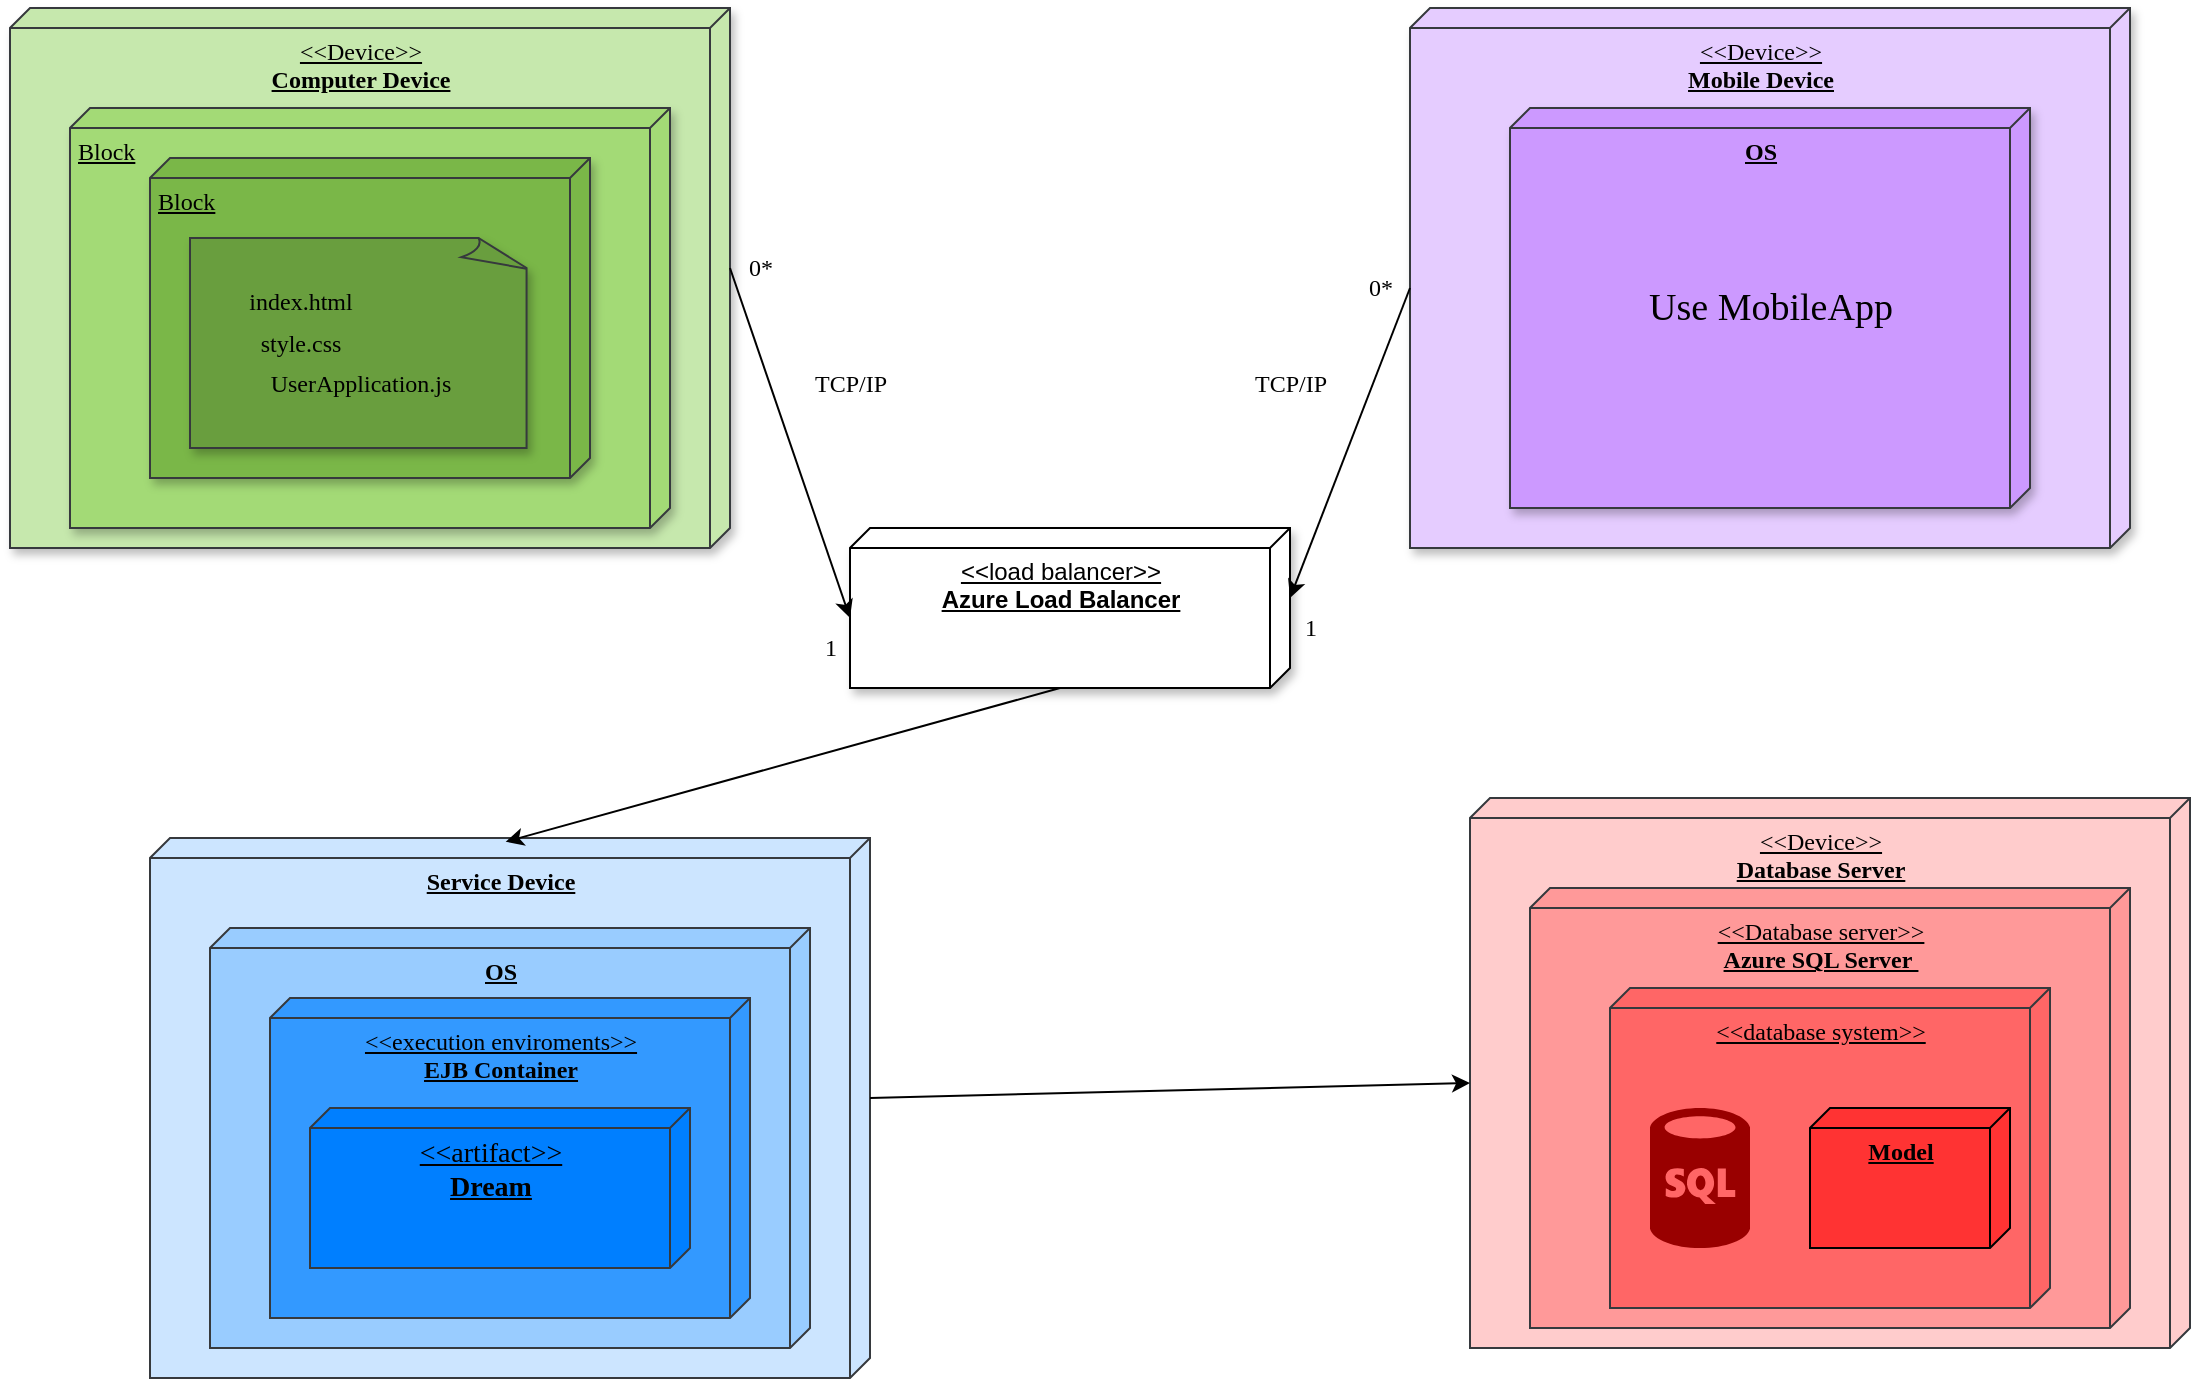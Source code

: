 <mxfile version="15.8.7" type="device" pages="2"><diagram name="Deployement View" id="5f0bae14-7c28-e335-631c-24af17079c00"><mxGraphModel dx="1102" dy="857" grid="1" gridSize="10" guides="1" tooltips="1" connect="1" arrows="1" fold="1" page="1" pageScale="1" pageWidth="1100" pageHeight="850" background="none" math="0" shadow="0"><root><mxCell id="0"/><mxCell id="1" parent="0"/><mxCell id="39150e848f15840c-1" value="&amp;lt;&amp;lt;Device&amp;gt;&amp;gt;&lt;br&gt;&lt;b&gt;Computer Device&lt;/b&gt;" style="verticalAlign=top;align=center;spacingTop=8;spacingLeft=2;spacingRight=12;shape=cube;size=10;direction=south;fontStyle=4;html=1;rounded=0;shadow=1;comic=0;labelBackgroundColor=none;strokeWidth=1;fontFamily=Verdana;fontSize=12;fillColor=#C6E8AD;strokeColor=#36393D;" parent="1" vertex="1"><mxGeometry x="20" y="10" width="360" height="270" as="geometry"/></mxCell><mxCell id="39150e848f15840c-3" value="&lt;span style=&quot;font-family: &amp;#34;helvetica&amp;#34;&quot;&gt;&amp;lt;&amp;lt;load balancer&amp;gt;&amp;gt;&lt;/span&gt;&lt;br style=&quot;font-family: &amp;#34;helvetica&amp;#34;&quot;&gt;&lt;b style=&quot;font-family: &amp;#34;helvetica&amp;#34;&quot;&gt;Azure Load Balancer&lt;/b&gt;" style="verticalAlign=top;align=center;spacingTop=8;spacingLeft=2;spacingRight=12;shape=cube;size=10;direction=south;fontStyle=4;html=1;rounded=0;shadow=1;comic=0;labelBackgroundColor=none;strokeWidth=1;fontFamily=Verdana;fontSize=12" parent="1" vertex="1"><mxGeometry x="440" y="270" width="220" height="80" as="geometry"/></mxCell><mxCell id="zPmdnGTIck5p3SHEdEVN-13" value="Block" style="verticalAlign=top;align=left;spacingTop=8;spacingLeft=2;spacingRight=12;shape=cube;size=10;direction=south;fontStyle=4;html=1;rounded=0;shadow=1;comic=0;labelBackgroundColor=none;strokeWidth=1;fontFamily=Verdana;fontSize=12;fillColor=#A3DA76;strokeColor=#36393D;" parent="1" vertex="1"><mxGeometry x="50" y="60" width="300" height="210" as="geometry"/></mxCell><mxCell id="zPmdnGTIck5p3SHEdEVN-14" value="Block" style="verticalAlign=top;align=left;spacingTop=8;spacingLeft=2;spacingRight=12;shape=cube;size=10;direction=south;fontStyle=4;html=1;rounded=0;shadow=1;comic=0;labelBackgroundColor=none;strokeWidth=1;fontFamily=Verdana;fontSize=12;fillColor=#7AB748;strokeColor=#36393D;" parent="1" vertex="1"><mxGeometry x="90" y="85" width="220" height="160" as="geometry"/></mxCell><mxCell id="zPmdnGTIck5p3SHEdEVN-15" value="&amp;lt;&amp;lt;Device&amp;gt;&amp;gt;&lt;br&gt;&lt;b&gt;Mobile Device&lt;/b&gt;" style="verticalAlign=top;align=center;spacingTop=8;spacingLeft=2;spacingRight=12;shape=cube;size=10;direction=south;fontStyle=4;html=1;rounded=0;shadow=1;comic=0;labelBackgroundColor=none;strokeWidth=1;fontFamily=Verdana;fontSize=12;fillColor=#E5CCFF;strokeColor=#36393D;" parent="1" vertex="1"><mxGeometry x="720" y="10" width="360" height="270" as="geometry"/></mxCell><mxCell id="zPmdnGTIck5p3SHEdEVN-16" value="&lt;b&gt;OS&lt;/b&gt;" style="verticalAlign=top;align=center;spacingTop=8;spacingLeft=2;spacingRight=12;shape=cube;size=10;direction=south;fontStyle=4;html=1;rounded=0;shadow=1;comic=0;labelBackgroundColor=none;strokeWidth=1;fontFamily=Verdana;fontSize=12;fillColor=#CC99FF;strokeColor=#36393D;" parent="1" vertex="1"><mxGeometry x="770" y="60" width="260" height="200" as="geometry"/></mxCell><mxCell id="zPmdnGTIck5p3SHEdEVN-20" value="&lt;b&gt;Service Device&lt;/b&gt;" style="verticalAlign=top;align=center;spacingTop=8;spacingLeft=2;spacingRight=12;shape=cube;size=10;direction=south;fontStyle=4;html=1;rounded=0;shadow=0;comic=0;labelBackgroundColor=none;strokeWidth=1;fontFamily=Verdana;fontSize=12;fillColor=#CCE5FF;strokeColor=#36393D;" parent="1" vertex="1"><mxGeometry x="90" y="425" width="360" height="270" as="geometry"/></mxCell><mxCell id="zPmdnGTIck5p3SHEdEVN-21" value="&lt;b&gt;OS&lt;/b&gt;" style="verticalAlign=top;align=center;spacingTop=8;spacingLeft=2;spacingRight=12;shape=cube;size=10;direction=south;fontStyle=4;html=1;rounded=0;shadow=0;comic=0;labelBackgroundColor=none;strokeWidth=1;fontFamily=Verdana;fontSize=12;fillColor=#99CCFF;strokeColor=#36393D;" parent="1" vertex="1"><mxGeometry x="120" y="470" width="300" height="210" as="geometry"/></mxCell><mxCell id="zPmdnGTIck5p3SHEdEVN-22" value="&amp;lt;&amp;lt;execution enviroments&amp;gt;&amp;gt;&lt;br&gt;&lt;b&gt;EJB Container&lt;/b&gt;" style="verticalAlign=top;align=center;spacingTop=8;spacingLeft=2;spacingRight=12;shape=cube;size=10;direction=south;fontStyle=4;html=1;rounded=0;shadow=0;comic=0;labelBackgroundColor=none;strokeWidth=1;fontFamily=Verdana;fontSize=12;fillColor=#3399FF;strokeColor=#36393D;" parent="1" vertex="1"><mxGeometry x="150" y="505" width="240" height="160" as="geometry"/></mxCell><mxCell id="zPmdnGTIck5p3SHEdEVN-30" value="&amp;lt;&amp;lt;Device&amp;gt;&amp;gt;&lt;br&gt;&lt;b&gt;Database Server&lt;/b&gt;" style="verticalAlign=top;align=center;spacingTop=8;spacingLeft=2;spacingRight=12;shape=cube;size=10;direction=south;fontStyle=4;html=1;rounded=0;shadow=0;comic=0;labelBackgroundColor=none;strokeWidth=1;fontFamily=Verdana;fontSize=12;strokeColor=#36393D;fillColor=#FFCCCC;" parent="1" vertex="1"><mxGeometry x="750" y="405" width="360" height="275" as="geometry"/></mxCell><mxCell id="zPmdnGTIck5p3SHEdEVN-31" value="&amp;lt;&amp;lt;Database server&amp;gt;&amp;gt;&lt;br&gt;&lt;b&gt;Azure SQL Server&amp;nbsp;&lt;/b&gt;" style="verticalAlign=top;align=center;spacingTop=8;spacingLeft=2;spacingRight=12;shape=cube;size=10;direction=south;fontStyle=4;html=1;rounded=0;shadow=0;comic=0;labelBackgroundColor=none;strokeWidth=1;fontFamily=Verdana;fontSize=12;strokeColor=#36393D;fillColor=#FF9999;" parent="1" vertex="1"><mxGeometry x="780" y="450" width="300" height="220" as="geometry"/></mxCell><mxCell id="zPmdnGTIck5p3SHEdEVN-32" value="&amp;lt;&amp;lt;database system&amp;gt;&amp;gt;" style="verticalAlign=top;align=center;spacingTop=8;spacingLeft=2;spacingRight=12;shape=cube;size=10;direction=south;fontStyle=4;html=1;rounded=0;shadow=0;comic=0;labelBackgroundColor=none;strokeWidth=1;fontFamily=Verdana;fontSize=12;strokeColor=#36393D;fillColor=#FF6666;" parent="1" vertex="1"><mxGeometry x="820" y="500" width="220" height="160" as="geometry"/></mxCell><mxCell id="zPmdnGTIck5p3SHEdEVN-34" value="&lt;span style=&quot;font-family: &amp;#34;lucida console&amp;#34; ; font-size: 19px&quot;&gt;Use MobileApp&lt;/span&gt;" style="text;html=1;align=center;verticalAlign=middle;resizable=0;points=[];autosize=1;strokeColor=none;fillColor=none;shadow=1;" parent="1" vertex="1"><mxGeometry x="820" y="150" width="160" height="20" as="geometry"/></mxCell><mxCell id="zPmdnGTIck5p3SHEdEVN-36" value="" style="shape=mxgraph.basic.document;fontFamily=Lucida Console;fontSize=15;fontColor=#ffffff;html=1;whiteSpace=wrap;fillColor=#699E3E;strokeColor=#36393D;shadow=1;" parent="1" vertex="1"><mxGeometry x="110" y="125" width="170" height="105" as="geometry"/></mxCell><mxCell id="zPmdnGTIck5p3SHEdEVN-35" value="&lt;font style=&quot;font-size: 12px&quot;&gt;index.html&lt;/font&gt;" style="text;html=1;align=center;verticalAlign=middle;resizable=0;points=[];autosize=1;strokeColor=none;fillColor=none;fontSize=19;fontFamily=Lucida Console;shadow=1;" parent="1" vertex="1"><mxGeometry x="120" y="140" width="90" height="30" as="geometry"/></mxCell><mxCell id="zPmdnGTIck5p3SHEdEVN-37" value="style.css" style="text;html=1;align=center;verticalAlign=middle;resizable=0;points=[];autosize=1;strokeColor=none;fillColor=none;fontSize=12;fontFamily=Lucida Console;fontColor=default;shadow=1;" parent="1" vertex="1"><mxGeometry x="125" y="167.5" width="80" height="20" as="geometry"/></mxCell><mxCell id="zPmdnGTIck5p3SHEdEVN-38" value="UserApplication.js" style="text;html=1;align=center;verticalAlign=middle;resizable=0;points=[];autosize=1;strokeColor=none;fillColor=none;fontSize=12;fontFamily=Lucida Console;fontColor=default;shadow=1;" parent="1" vertex="1"><mxGeometry x="120" y="187.5" width="150" height="20" as="geometry"/></mxCell><mxCell id="zPmdnGTIck5p3SHEdEVN-39" value="0*" style="text;html=1;align=center;verticalAlign=middle;resizable=0;points=[];autosize=1;strokeColor=none;fillColor=none;fontSize=12;fontFamily=Lucida Console;fontColor=default;shadow=1;" parent="1" vertex="1"><mxGeometry x="380" y="130" width="30" height="20" as="geometry"/></mxCell><mxCell id="zPmdnGTIck5p3SHEdEVN-40" value="1" style="text;html=1;align=center;verticalAlign=middle;resizable=0;points=[];autosize=1;strokeColor=none;fillColor=none;fontSize=12;fontFamily=Lucida Console;fontColor=default;" parent="1" vertex="1"><mxGeometry x="420" y="320" width="20" height="20" as="geometry"/></mxCell><mxCell id="zPmdnGTIck5p3SHEdEVN-41" value="1" style="text;html=1;align=center;verticalAlign=middle;resizable=0;points=[];autosize=1;strokeColor=none;fillColor=none;fontSize=12;fontFamily=Lucida Console;fontColor=default;" parent="1" vertex="1"><mxGeometry x="660" y="310" width="20" height="20" as="geometry"/></mxCell><mxCell id="zPmdnGTIck5p3SHEdEVN-42" value="0*" style="text;html=1;align=center;verticalAlign=middle;resizable=0;points=[];autosize=1;strokeColor=none;fillColor=none;fontSize=12;fontFamily=Lucida Console;fontColor=default;shadow=1;" parent="1" vertex="1"><mxGeometry x="690" y="140" width="30" height="20" as="geometry"/></mxCell><mxCell id="zPmdnGTIck5p3SHEdEVN-43" value="TCP/IP" style="text;html=1;align=center;verticalAlign=middle;resizable=0;points=[];autosize=1;strokeColor=none;fillColor=none;fontSize=12;fontFamily=Lucida Console;fontColor=default;shadow=1;" parent="1" vertex="1"><mxGeometry x="410" y="187.5" width="60" height="20" as="geometry"/></mxCell><mxCell id="zPmdnGTIck5p3SHEdEVN-44" value="TCP/IP" style="text;html=1;align=center;verticalAlign=middle;resizable=0;points=[];autosize=1;strokeColor=none;fillColor=none;fontSize=12;fontFamily=Lucida Console;fontColor=default;" parent="1" vertex="1"><mxGeometry x="630" y="187.5" width="60" height="20" as="geometry"/></mxCell><mxCell id="zPmdnGTIck5p3SHEdEVN-45" value="&lt;div&gt;&lt;font style=&quot;font-size: 14px&quot;&gt;&amp;lt;&amp;lt;artifact&amp;gt;&amp;gt;&lt;/font&gt;&lt;/div&gt;&lt;div&gt;&lt;b&gt;&lt;font style=&quot;font-size: 14px&quot;&gt;Dream&lt;/font&gt;&lt;/b&gt;&lt;/div&gt;" style="verticalAlign=top;align=center;spacingTop=8;spacingLeft=2;spacingRight=12;shape=cube;size=10;direction=south;fontStyle=4;html=1;rounded=0;shadow=0;comic=0;labelBackgroundColor=none;strokeWidth=1;fontFamily=Verdana;fontSize=12;fillColor=#007FFF;strokeColor=#36393D;" parent="1" vertex="1"><mxGeometry x="170" y="560" width="190" height="80" as="geometry"/></mxCell><mxCell id="zPmdnGTIck5p3SHEdEVN-49" value="&lt;div&gt;&lt;b&gt;Model&lt;/b&gt;&lt;/div&gt;" style="verticalAlign=top;align=center;spacingTop=8;spacingLeft=2;spacingRight=12;shape=cube;size=10;direction=south;fontStyle=4;html=1;rounded=0;shadow=0;comic=0;labelBackgroundColor=none;strokeWidth=1;fontFamily=Verdana;fontSize=12;fillColor=#FF3333;" parent="1" vertex="1"><mxGeometry x="920" y="560" width="100" height="70" as="geometry"/></mxCell><mxCell id="zPmdnGTIck5p3SHEdEVN-51" value="" style="verticalLabelPosition=bottom;html=1;verticalAlign=top;align=center;strokeColor=none;fillColor=#990000;shape=mxgraph.azure.sql_database;shadow=0;fontFamily=Lucida Console;fontSize=14;fontColor=default;" parent="1" vertex="1"><mxGeometry x="840" y="560" width="50" height="70" as="geometry"/></mxCell><mxCell id="Pt65HSx8HyTf58jRSHGI-1" value="" style="endArrow=classic;html=1;rounded=0;shadow=0;strokeColor=default;entryX=0;entryY=0;entryDx=142.5;entryDy=360;entryPerimeter=0;exitX=0;exitY=0;exitDx=130;exitDy=0;exitPerimeter=0;" parent="1" source="zPmdnGTIck5p3SHEdEVN-20" target="zPmdnGTIck5p3SHEdEVN-30" edge="1"><mxGeometry width="50" height="50" relative="1" as="geometry"><mxPoint x="650" y="540" as="sourcePoint"/><mxPoint x="700" y="490" as="targetPoint"/></mxGeometry></mxCell><mxCell id="Pt65HSx8HyTf58jRSHGI-2" value="" style="endArrow=classic;html=1;rounded=0;shadow=0;strokeColor=default;exitX=0;exitY=0;exitDx=80;exitDy=115;exitPerimeter=0;entryX=0.007;entryY=0.506;entryDx=0;entryDy=0;entryPerimeter=0;" parent="1" source="39150e848f15840c-3" target="zPmdnGTIck5p3SHEdEVN-20" edge="1"><mxGeometry width="50" height="50" relative="1" as="geometry"><mxPoint x="570" y="280" as="sourcePoint"/><mxPoint x="520" y="330" as="targetPoint"/></mxGeometry></mxCell><mxCell id="Pt65HSx8HyTf58jRSHGI-3" value="" style="endArrow=classic;html=1;rounded=0;shadow=0;strokeColor=default;entryX=0;entryY=0;entryDx=45;entryDy=220;entryPerimeter=0;exitX=0;exitY=0;exitDx=130;exitDy=0;exitPerimeter=0;" parent="1" source="39150e848f15840c-1" target="39150e848f15840c-3" edge="1"><mxGeometry width="50" height="50" relative="1" as="geometry"><mxPoint x="520" y="330" as="sourcePoint"/><mxPoint x="570" y="280" as="targetPoint"/></mxGeometry></mxCell><mxCell id="Pt65HSx8HyTf58jRSHGI-7" value="" style="endArrow=classic;html=1;rounded=0;shadow=0;strokeColor=default;entryX=0;entryY=0;entryDx=35;entryDy=0;entryPerimeter=0;exitX=0;exitY=0;exitDx=140;exitDy=360;exitPerimeter=0;" parent="1" source="zPmdnGTIck5p3SHEdEVN-15" target="39150e848f15840c-3" edge="1"><mxGeometry width="50" height="50" relative="1" as="geometry"><mxPoint x="540" y="250" as="sourcePoint"/><mxPoint x="590" y="200" as="targetPoint"/></mxGeometry></mxCell></root></mxGraphModel></diagram><diagram id="LR571rySa5KXTTPpAGpz" name="Component Diagram"><mxGraphModel dx="4542" dy="2541" grid="1" gridSize="10" guides="1" tooltips="1" connect="1" arrows="1" fold="1" page="1" pageScale="1" pageWidth="1169" pageHeight="827" math="0" shadow="0"><root><mxCell id="Jl4o8JOmOJPZqP78NZJb-0"/><mxCell id="Jl4o8JOmOJPZqP78NZJb-1" parent="Jl4o8JOmOJPZqP78NZJb-0"/><mxCell id="5NdenaizbNrFxpchNyH3-100" style="edgeStyle=orthogonalEdgeStyle;rounded=0;orthogonalLoop=1;jettySize=auto;html=1;exitX=1;exitY=0.5;exitDx=0;exitDy=0;entryX=0.5;entryY=1;entryDx=0;entryDy=0;shadow=0;fontFamily=Comic Sans MS;fontSize=15;endArrow=none;endFill=0;strokeColor=default;" parent="Jl4o8JOmOJPZqP78NZJb-1" source="5NdenaizbNrFxpchNyH3-0" target="5NdenaizbNrFxpchNyH3-96" edge="1"><mxGeometry relative="1" as="geometry"/></mxCell><mxCell id="5NdenaizbNrFxpchNyH3-157" style="edgeStyle=orthogonalEdgeStyle;rounded=0;orthogonalLoop=1;jettySize=auto;html=1;exitX=0;exitY=0.5;exitDx=0;exitDy=0;shadow=0;fontFamily=Comic Sans MS;fontSize=15;endArrow=none;endFill=0;strokeColor=default;" parent="Jl4o8JOmOJPZqP78NZJb-1" source="5NdenaizbNrFxpchNyH3-0" edge="1"><mxGeometry relative="1" as="geometry"><mxPoint x="-680" y="1020" as="targetPoint"/></mxGeometry></mxCell><mxCell id="5NdenaizbNrFxpchNyH3-0" value="&lt;p style=&quot;margin: 6px 0px 0px; font-size: 19px;&quot;&gt;&lt;br style=&quot;font-size: 19px;&quot;&gt;&lt;/p&gt;" style="align=center;overflow=fill;html=1;dropTarget=0;shadow=0;strokeColor=default;fillColor=none;fontSize=19;" parent="Jl4o8JOmOJPZqP78NZJb-1" vertex="1"><mxGeometry x="610" y="1000" width="200" height="40" as="geometry"/></mxCell><mxCell id="5NdenaizbNrFxpchNyH3-1" value="" style="shape=component;jettyWidth=8;jettyHeight=4;shadow=0;strokeColor=default;fillColor=none;fontSize=19;" parent="5NdenaizbNrFxpchNyH3-0" vertex="1"><mxGeometry x="1" width="20" height="20" relative="1" as="geometry"><mxPoint x="-24" y="4" as="offset"/></mxGeometry></mxCell><mxCell id="5NdenaizbNrFxpchNyH3-2" value="&lt;font style=&quot;font-size: 19px;&quot; face=&quot;Comic Sans MS&quot;&gt;Data Manager&lt;/font&gt;" style="text;html=1;align=center;verticalAlign=middle;resizable=0;points=[];autosize=1;strokeColor=none;fillColor=none;fontSize=19;" parent="Jl4o8JOmOJPZqP78NZJb-1" vertex="1"><mxGeometry x="640" y="1005" width="140" height="30" as="geometry"/></mxCell><mxCell id="5NdenaizbNrFxpchNyH3-158" style="edgeStyle=orthogonalEdgeStyle;rounded=0;orthogonalLoop=1;jettySize=auto;html=1;exitX=0;exitY=0.5;exitDx=0;exitDy=0;shadow=0;fontFamily=Comic Sans MS;fontSize=15;endArrow=none;endFill=0;strokeColor=default;" parent="Jl4o8JOmOJPZqP78NZJb-1" source="5NdenaizbNrFxpchNyH3-11" edge="1"><mxGeometry relative="1" as="geometry"><mxPoint x="-680" y="1140" as="targetPoint"/></mxGeometry></mxCell><mxCell id="5NdenaizbNrFxpchNyH3-11" value="&lt;p style=&quot;margin: 6px 0px 0px; font-size: 19px;&quot;&gt;&lt;br style=&quot;font-size: 19px;&quot;&gt;&lt;/p&gt;" style="align=center;overflow=fill;html=1;dropTarget=0;shadow=0;strokeColor=default;fillColor=none;fontSize=19;" parent="Jl4o8JOmOJPZqP78NZJb-1" vertex="1"><mxGeometry x="610" y="1120" width="200" height="40" as="geometry"/></mxCell><mxCell id="5NdenaizbNrFxpchNyH3-12" value="" style="shape=component;jettyWidth=8;jettyHeight=4;shadow=0;strokeColor=default;fillColor=none;fontSize=19;" parent="5NdenaizbNrFxpchNyH3-11" vertex="1"><mxGeometry x="1" width="20" height="20" relative="1" as="geometry"><mxPoint x="-24" y="4" as="offset"/></mxGeometry></mxCell><mxCell id="5NdenaizbNrFxpchNyH3-13" value="&lt;font style=&quot;font-size: 19px;&quot; face=&quot;Comic Sans MS&quot;&gt;Report SV&lt;/font&gt;" style="text;html=1;align=center;verticalAlign=middle;resizable=0;points=[];autosize=1;strokeColor=none;fillColor=none;fontSize=19;" parent="Jl4o8JOmOJPZqP78NZJb-1" vertex="1"><mxGeometry x="655" y="1125" width="110" height="30" as="geometry"/></mxCell><mxCell id="5NdenaizbNrFxpchNyH3-14" value="" style="align=center;overflow=fill;dropTarget=0;shadow=0;strokeColor=default;fillColor=none;fontSize=19;whiteSpace=wrap;" parent="Jl4o8JOmOJPZqP78NZJb-1" vertex="1"><mxGeometry x="510" y="710" width="200" height="40" as="geometry"/></mxCell><mxCell id="5NdenaizbNrFxpchNyH3-15" value="" style="shape=component;jettyWidth=8;jettyHeight=4;shadow=0;strokeColor=default;fillColor=none;fontSize=19;whiteSpace=wrap;" parent="5NdenaizbNrFxpchNyH3-14" vertex="1"><mxGeometry x="1" width="20" height="20" relative="1" as="geometry"><mxPoint x="-24" y="4" as="offset"/></mxGeometry></mxCell><mxCell id="5NdenaizbNrFxpchNyH3-16" value="Notification" style="text;align=center;verticalAlign=middle;resizable=0;points=[];autosize=1;strokeColor=none;fillColor=none;fontSize=19;" parent="Jl4o8JOmOJPZqP78NZJb-1" vertex="1"><mxGeometry x="550" y="715" width="120" height="30" as="geometry"/></mxCell><mxCell id="5NdenaizbNrFxpchNyH3-17" value="" style="align=center;overflow=fill;dropTarget=0;shadow=0;strokeColor=default;fillColor=none;fontSize=19;whiteSpace=wrap;" parent="Jl4o8JOmOJPZqP78NZJb-1" vertex="1"><mxGeometry x="130" y="710" width="200" height="40" as="geometry"/></mxCell><mxCell id="5NdenaizbNrFxpchNyH3-18" value="" style="shape=component;jettyWidth=8;jettyHeight=4;shadow=0;strokeColor=default;fillColor=none;fontSize=19;whiteSpace=wrap;" parent="5NdenaizbNrFxpchNyH3-17" vertex="1"><mxGeometry x="1" width="20" height="20" relative="1" as="geometry"><mxPoint x="-24" y="4" as="offset"/></mxGeometry></mxCell><mxCell id="5NdenaizbNrFxpchNyH3-19" value="Answer" style="text;align=center;verticalAlign=middle;resizable=0;points=[];autosize=1;strokeColor=none;fillColor=none;fontSize=19;" parent="Jl4o8JOmOJPZqP78NZJb-1" vertex="1"><mxGeometry x="190" y="715" width="80" height="30" as="geometry"/></mxCell><mxCell id="5NdenaizbNrFxpchNyH3-20" value="" style="align=center;overflow=fill;dropTarget=0;shadow=0;strokeColor=default;fillColor=none;fontSize=19;whiteSpace=wrap;" parent="Jl4o8JOmOJPZqP78NZJb-1" vertex="1"><mxGeometry x="510" y="540" width="200" height="40" as="geometry"/></mxCell><mxCell id="5NdenaizbNrFxpchNyH3-21" value="" style="shape=component;jettyWidth=8;jettyHeight=4;shadow=0;strokeColor=default;fillColor=none;fontSize=19;whiteSpace=wrap;" parent="5NdenaizbNrFxpchNyH3-20" vertex="1"><mxGeometry x="1" width="20" height="20" relative="1" as="geometry"><mxPoint x="-24" y="4" as="offset"/></mxGeometry></mxCell><mxCell id="5NdenaizbNrFxpchNyH3-22" value="Post" style="text;align=center;verticalAlign=middle;resizable=0;points=[];autosize=1;strokeColor=none;fillColor=none;fontSize=19;" parent="Jl4o8JOmOJPZqP78NZJb-1" vertex="1"><mxGeometry x="585" y="545" width="50" height="30" as="geometry"/></mxCell><mxCell id="5NdenaizbNrFxpchNyH3-26" value="&lt;p style=&quot;margin: 6px 0px 0px; font-size: 19px;&quot;&gt;&lt;br style=&quot;font-size: 19px;&quot;&gt;&lt;/p&gt;" style="align=center;overflow=fill;html=1;dropTarget=0;shadow=0;strokeColor=default;fillColor=none;fontSize=19;" parent="Jl4o8JOmOJPZqP78NZJb-1" vertex="1"><mxGeometry x="1090" y="348" width="200" height="40" as="geometry"/></mxCell><mxCell id="5NdenaizbNrFxpchNyH3-27" value="" style="shape=component;jettyWidth=8;jettyHeight=4;shadow=0;strokeColor=default;fillColor=none;fontSize=19;" parent="5NdenaizbNrFxpchNyH3-26" vertex="1"><mxGeometry x="1" width="20" height="20" relative="1" as="geometry"><mxPoint x="-24" y="4" as="offset"/></mxGeometry></mxCell><mxCell id="5NdenaizbNrFxpchNyH3-28" value="&lt;font style=&quot;font-size: 19px&quot; face=&quot;Comic Sans MS&quot;&gt;Model&lt;/font&gt;" style="text;html=1;align=center;verticalAlign=middle;resizable=0;points=[];autosize=1;strokeColor=none;fillColor=none;fontSize=19;" parent="Jl4o8JOmOJPZqP78NZJb-1" vertex="1"><mxGeometry x="1155" y="353" width="70" height="30" as="geometry"/></mxCell><mxCell id="5NdenaizbNrFxpchNyH3-122" style="edgeStyle=orthogonalEdgeStyle;rounded=0;orthogonalLoop=1;jettySize=auto;html=1;exitX=0.5;exitY=0;exitDx=0;exitDy=0;entryX=0;entryY=0.5;entryDx=0;entryDy=0;shadow=0;fontFamily=Comic Sans MS;fontSize=15;endArrow=none;endFill=0;strokeColor=default;" parent="Jl4o8JOmOJPZqP78NZJb-1" source="5NdenaizbNrFxpchNyH3-183" target="5NdenaizbNrFxpchNyH3-38" edge="1"><mxGeometry relative="1" as="geometry"/></mxCell><mxCell id="5NdenaizbNrFxpchNyH3-29" value="&lt;p style=&quot;margin: 6px 0px 0px; font-size: 19px;&quot;&gt;&lt;br style=&quot;font-size: 19px;&quot;&gt;&lt;/p&gt;" style="align=center;overflow=fill;html=1;dropTarget=0;shadow=0;strokeColor=default;fillColor=none;fontSize=19;" parent="Jl4o8JOmOJPZqP78NZJb-1" vertex="1"><mxGeometry x="622.73" y="-85" width="200" height="40" as="geometry"/></mxCell><mxCell id="5NdenaizbNrFxpchNyH3-30" value="" style="shape=component;jettyWidth=8;jettyHeight=4;shadow=0;strokeColor=default;fillColor=none;fontSize=19;" parent="5NdenaizbNrFxpchNyH3-29" vertex="1"><mxGeometry x="1" width="20" height="20" relative="1" as="geometry"><mxPoint x="-24" y="4" as="offset"/></mxGeometry></mxCell><mxCell id="5NdenaizbNrFxpchNyH3-31" value="&lt;font style=&quot;font-size: 19px&quot; face=&quot;Comic Sans MS&quot;&gt;Calendar&lt;/font&gt;" style="text;html=1;align=center;verticalAlign=middle;resizable=0;points=[];autosize=1;strokeColor=none;fillColor=none;fontSize=19;" parent="Jl4o8JOmOJPZqP78NZJb-1" vertex="1"><mxGeometry x="677.73" y="-80" width="90" height="30" as="geometry"/></mxCell><mxCell id="5NdenaizbNrFxpchNyH3-120" style="edgeStyle=orthogonalEdgeStyle;rounded=0;orthogonalLoop=1;jettySize=auto;html=1;exitX=0.5;exitY=1;exitDx=0;exitDy=0;entryX=0.5;entryY=0;entryDx=0;entryDy=0;shadow=0;fontFamily=Comic Sans MS;fontSize=15;endArrow=none;endFill=0;strokeColor=default;" parent="Jl4o8JOmOJPZqP78NZJb-1" source="5NdenaizbNrFxpchNyH3-32" target="5NdenaizbNrFxpchNyH3-35" edge="1"><mxGeometry relative="1" as="geometry"/></mxCell><mxCell id="5NdenaizbNrFxpchNyH3-167" style="edgeStyle=orthogonalEdgeStyle;rounded=0;orthogonalLoop=1;jettySize=auto;html=1;shadow=0;fontFamily=Comic Sans MS;fontSize=16;endArrow=none;endFill=0;strokeColor=default;" parent="Jl4o8JOmOJPZqP78NZJb-1" target="5NdenaizbNrFxpchNyH3-89" edge="1"><mxGeometry relative="1" as="geometry"><mxPoint x="140" y="-65" as="targetPoint"/><mxPoint x="220" y="-70" as="sourcePoint"/></mxGeometry></mxCell><mxCell id="5NdenaizbNrFxpchNyH3-32" value="&lt;p style=&quot;margin: 6px 0px 0px; font-size: 19px;&quot;&gt;&lt;br style=&quot;font-size: 19px;&quot;&gt;&lt;/p&gt;" style="align=center;overflow=fill;html=1;dropTarget=0;shadow=0;strokeColor=default;fillColor=none;fontSize=19;" parent="Jl4o8JOmOJPZqP78NZJb-1" vertex="1"><mxGeometry x="220" y="-85" width="200" height="40" as="geometry"/></mxCell><mxCell id="5NdenaizbNrFxpchNyH3-33" value="" style="shape=component;jettyWidth=8;jettyHeight=4;shadow=0;strokeColor=default;fillColor=none;fontSize=19;" parent="5NdenaizbNrFxpchNyH3-32" vertex="1"><mxGeometry x="1" width="20" height="20" relative="1" as="geometry"><mxPoint x="-24" y="4" as="offset"/></mxGeometry></mxCell><mxCell id="5NdenaizbNrFxpchNyH3-34" value="&lt;font style=&quot;font-size: 19px&quot; face=&quot;Comic Sans MS&quot;&gt;Visit Mg&lt;/font&gt;" style="text;html=1;align=center;verticalAlign=middle;resizable=0;points=[];autosize=1;strokeColor=none;fillColor=none;fontSize=19;" parent="Jl4o8JOmOJPZqP78NZJb-1" vertex="1"><mxGeometry x="275" y="-80" width="90" height="30" as="geometry"/></mxCell><mxCell id="5NdenaizbNrFxpchNyH3-168" style="edgeStyle=orthogonalEdgeStyle;rounded=0;orthogonalLoop=1;jettySize=auto;html=1;shadow=0;fontFamily=Comic Sans MS;fontSize=16;endArrow=none;endFill=0;strokeColor=default;entryX=1;entryY=0.5;entryDx=0;entryDy=0;" parent="Jl4o8JOmOJPZqP78NZJb-1" target="5NdenaizbNrFxpchNyH3-160" edge="1"><mxGeometry relative="1" as="geometry"><mxPoint x="150" y="75" as="targetPoint"/><mxPoint x="220" y="73" as="sourcePoint"/></mxGeometry></mxCell><mxCell id="5NdenaizbNrFxpchNyH3-35" value="&lt;p style=&quot;margin: 6px 0px 0px; font-size: 19px;&quot;&gt;&lt;br style=&quot;font-size: 19px;&quot;&gt;&lt;/p&gt;" style="align=center;overflow=fill;html=1;dropTarget=0;shadow=0;strokeColor=default;fillColor=none;fontSize=19;" parent="Jl4o8JOmOJPZqP78NZJb-1" vertex="1"><mxGeometry x="220" y="55" width="200" height="40" as="geometry"/></mxCell><mxCell id="5NdenaizbNrFxpchNyH3-36" value="" style="shape=component;jettyWidth=8;jettyHeight=4;shadow=0;strokeColor=default;fillColor=none;fontSize=19;" parent="5NdenaizbNrFxpchNyH3-35" vertex="1"><mxGeometry x="1" width="20" height="20" relative="1" as="geometry"><mxPoint x="-24" y="4" as="offset"/></mxGeometry></mxCell><mxCell id="5NdenaizbNrFxpchNyH3-37" value="&lt;font style=&quot;font-size: 19px&quot; face=&quot;Comic Sans MS&quot;&gt;Report&lt;/font&gt;" style="text;html=1;align=center;verticalAlign=middle;resizable=0;points=[];autosize=1;strokeColor=none;fillColor=none;fontSize=19;" parent="Jl4o8JOmOJPZqP78NZJb-1" vertex="1"><mxGeometry x="280" y="60" width="80" height="30" as="geometry"/></mxCell><mxCell id="5NdenaizbNrFxpchNyH3-38" value="&lt;p style=&quot;margin: 6px 0px 0px; font-size: 19px;&quot;&gt;&lt;br style=&quot;font-size: 19px;&quot;&gt;&lt;/p&gt;" style="align=center;overflow=fill;html=1;dropTarget=0;shadow=0;strokeColor=default;fillColor=none;fontSize=19;" parent="Jl4o8JOmOJPZqP78NZJb-1" vertex="1"><mxGeometry x="1030" y="-420" width="200" height="40" as="geometry"/></mxCell><mxCell id="5NdenaizbNrFxpchNyH3-39" value="" style="shape=component;jettyWidth=8;jettyHeight=4;shadow=0;strokeColor=default;fillColor=none;fontSize=19;" parent="5NdenaizbNrFxpchNyH3-38" vertex="1"><mxGeometry x="1" width="20" height="20" relative="1" as="geometry"><mxPoint x="-24" y="4" as="offset"/></mxGeometry></mxCell><mxCell id="5NdenaizbNrFxpchNyH3-40" value="&lt;font face=&quot;Comic Sans MS&quot;&gt;Ext Calendar&lt;/font&gt;" style="text;html=1;align=center;verticalAlign=middle;resizable=0;points=[];autosize=1;strokeColor=none;fillColor=none;fontSize=19;" parent="Jl4o8JOmOJPZqP78NZJb-1" vertex="1"><mxGeometry x="1065" y="-415" width="130" height="30" as="geometry"/></mxCell><mxCell id="5NdenaizbNrFxpchNyH3-107" style="edgeStyle=orthogonalEdgeStyle;rounded=0;orthogonalLoop=1;jettySize=auto;html=1;exitX=1;exitY=0.5;exitDx=0;exitDy=0;entryX=0;entryY=0.5;entryDx=0;entryDy=0;shadow=0;fontFamily=Comic Sans MS;fontSize=15;endArrow=none;endFill=0;strokeColor=default;" parent="Jl4o8JOmOJPZqP78NZJb-1" source="5NdenaizbNrFxpchNyH3-41" target="5NdenaizbNrFxpchNyH3-96" edge="1"><mxGeometry relative="1" as="geometry"/></mxCell><mxCell id="5NdenaizbNrFxpchNyH3-151" style="edgeStyle=orthogonalEdgeStyle;rounded=0;orthogonalLoop=1;jettySize=auto;html=1;exitX=0;exitY=0.25;exitDx=0;exitDy=0;shadow=0;fontFamily=Comic Sans MS;fontSize=15;endArrow=none;endFill=0;strokeColor=default;" parent="Jl4o8JOmOJPZqP78NZJb-1" source="5NdenaizbNrFxpchNyH3-41" edge="1"><mxGeometry relative="1" as="geometry"><mxPoint x="-680" y="358" as="targetPoint"/></mxGeometry></mxCell><mxCell id="5NdenaizbNrFxpchNyH3-152" style="edgeStyle=orthogonalEdgeStyle;rounded=0;orthogonalLoop=1;jettySize=auto;html=1;exitX=0;exitY=0.75;exitDx=0;exitDy=0;shadow=0;fontFamily=Comic Sans MS;fontSize=15;endArrow=none;endFill=0;strokeColor=default;" parent="Jl4o8JOmOJPZqP78NZJb-1" source="5NdenaizbNrFxpchNyH3-41" edge="1"><mxGeometry relative="1" as="geometry"><mxPoint x="-680" y="378" as="targetPoint"/></mxGeometry></mxCell><mxCell id="5NdenaizbNrFxpchNyH3-41" value="&lt;p style=&quot;margin: 6px 0px 0px; font-size: 19px;&quot;&gt;&lt;br style=&quot;font-size: 19px;&quot;&gt;&lt;/p&gt;" style="align=center;overflow=fill;html=1;dropTarget=0;shadow=0;strokeColor=default;fillColor=none;fontSize=19;" parent="Jl4o8JOmOJPZqP78NZJb-1" vertex="1"><mxGeometry x="-130" y="348" width="200" height="40" as="geometry"/></mxCell><mxCell id="5NdenaizbNrFxpchNyH3-42" value="" style="shape=component;jettyWidth=8;jettyHeight=4;shadow=0;strokeColor=default;fillColor=none;fontSize=19;" parent="5NdenaizbNrFxpchNyH3-41" vertex="1"><mxGeometry x="1" width="20" height="20" relative="1" as="geometry"><mxPoint x="-24" y="4" as="offset"/></mxGeometry></mxCell><mxCell id="5NdenaizbNrFxpchNyH3-43" value="&lt;font style=&quot;font-size: 19px&quot; face=&quot;Comic Sans MS&quot;&gt;Ticket Service&lt;/font&gt;" style="text;html=1;align=center;verticalAlign=middle;resizable=0;points=[];autosize=1;strokeColor=none;fillColor=none;fontSize=19;" parent="Jl4o8JOmOJPZqP78NZJb-1" vertex="1"><mxGeometry x="-105" y="353" width="150" height="30" as="geometry"/></mxCell><mxCell id="5NdenaizbNrFxpchNyH3-105" style="edgeStyle=orthogonalEdgeStyle;rounded=0;orthogonalLoop=1;jettySize=auto;html=1;exitX=0.5;exitY=1;exitDx=0;exitDy=0;entryX=0;entryY=0.5;entryDx=0;entryDy=0;entryPerimeter=0;shadow=0;fontFamily=Comic Sans MS;fontSize=15;endArrow=none;endFill=0;strokeColor=default;" parent="Jl4o8JOmOJPZqP78NZJb-1" source="5NdenaizbNrFxpchNyH3-44" target="5NdenaizbNrFxpchNyH3-104" edge="1"><mxGeometry relative="1" as="geometry"/></mxCell><mxCell id="5NdenaizbNrFxpchNyH3-44" value="&lt;p style=&quot;margin: 6px 0px 0px; font-size: 19px;&quot;&gt;&lt;br style=&quot;font-size: 19px;&quot;&gt;&lt;/p&gt;" style="align=center;overflow=fill;html=1;dropTarget=0;shadow=0;strokeColor=default;fillColor=none;fontSize=19;" parent="Jl4o8JOmOJPZqP78NZJb-1" vertex="1"><mxGeometry x="-130" y="145" width="200" height="40" as="geometry"/></mxCell><mxCell id="5NdenaizbNrFxpchNyH3-45" value="" style="shape=component;jettyWidth=8;jettyHeight=4;shadow=0;strokeColor=default;fillColor=none;fontSize=19;" parent="5NdenaizbNrFxpchNyH3-44" vertex="1"><mxGeometry x="1" width="20" height="20" relative="1" as="geometry"><mxPoint x="-24" y="4" as="offset"/></mxGeometry></mxCell><mxCell id="5NdenaizbNrFxpchNyH3-46" value="&lt;font style=&quot;font-size: 19px&quot; face=&quot;Comic Sans MS&quot;&gt;Notification&lt;/font&gt;" style="text;html=1;align=center;verticalAlign=middle;resizable=0;points=[];autosize=1;strokeColor=none;fillColor=none;fontSize=19;" parent="Jl4o8JOmOJPZqP78NZJb-1" vertex="1"><mxGeometry x="-90" y="150" width="120" height="30" as="geometry"/></mxCell><mxCell id="5NdenaizbNrFxpchNyH3-144" style="edgeStyle=orthogonalEdgeStyle;rounded=0;orthogonalLoop=1;jettySize=auto;html=1;exitX=0;exitY=0.5;exitDx=0;exitDy=0;shadow=0;fontFamily=Comic Sans MS;fontSize=15;endArrow=none;endFill=0;strokeColor=default;" parent="Jl4o8JOmOJPZqP78NZJb-1" source="5NdenaizbNrFxpchNyH3-47" edge="1"><mxGeometry relative="1" as="geometry"><mxPoint x="-680" y="165" as="targetPoint"/></mxGeometry></mxCell><mxCell id="5NdenaizbNrFxpchNyH3-47" value="&lt;p style=&quot;margin: 6px 0px 0px; font-size: 19px;&quot;&gt;&lt;br style=&quot;font-size: 19px;&quot;&gt;&lt;/p&gt;" style="align=center;overflow=fill;html=1;dropTarget=0;shadow=0;strokeColor=default;fillColor=none;fontSize=19;" parent="Jl4o8JOmOJPZqP78NZJb-1" vertex="1"><mxGeometry x="-600" y="145" width="200" height="40" as="geometry"/></mxCell><mxCell id="5NdenaizbNrFxpchNyH3-48" value="" style="shape=component;jettyWidth=8;jettyHeight=4;shadow=0;strokeColor=default;fillColor=none;fontSize=19;" parent="5NdenaizbNrFxpchNyH3-47" vertex="1"><mxGeometry x="1" width="20" height="20" relative="1" as="geometry"><mxPoint x="-24" y="4" as="offset"/></mxGeometry></mxCell><mxCell id="5NdenaizbNrFxpchNyH3-49" value="&lt;font style=&quot;font-size: 19px&quot; face=&quot;Comic Sans MS&quot;&gt;Alert SV&lt;/font&gt;" style="text;html=1;align=center;verticalAlign=middle;resizable=0;points=[];autosize=1;strokeColor=none;fillColor=none;fontSize=19;" parent="Jl4o8JOmOJPZqP78NZJb-1" vertex="1"><mxGeometry x="-545" y="150" width="90" height="30" as="geometry"/></mxCell><mxCell id="5NdenaizbNrFxpchNyH3-143" style="edgeStyle=orthogonalEdgeStyle;rounded=0;orthogonalLoop=1;jettySize=auto;html=1;exitX=0;exitY=0.5;exitDx=0;exitDy=0;shadow=0;fontFamily=Comic Sans MS;fontSize=15;endArrow=none;endFill=0;strokeColor=default;" parent="Jl4o8JOmOJPZqP78NZJb-1" source="5NdenaizbNrFxpchNyH3-50" edge="1"><mxGeometry relative="1" as="geometry"><mxPoint x="-680" y="-20" as="targetPoint"/></mxGeometry></mxCell><mxCell id="5NdenaizbNrFxpchNyH3-50" value="&lt;p style=&quot;margin: 6px 0px 0px; font-size: 19px;&quot;&gt;&lt;br style=&quot;font-size: 19px;&quot;&gt;&lt;/p&gt;" style="align=center;overflow=fill;html=1;dropTarget=0;shadow=0;strokeColor=default;fillColor=none;fontSize=19;" parent="Jl4o8JOmOJPZqP78NZJb-1" vertex="1"><mxGeometry x="-600" y="-40" width="200" height="40" as="geometry"/></mxCell><mxCell id="5NdenaizbNrFxpchNyH3-51" value="" style="shape=component;jettyWidth=8;jettyHeight=4;shadow=0;strokeColor=default;fillColor=none;fontSize=19;" parent="5NdenaizbNrFxpchNyH3-50" vertex="1"><mxGeometry x="1" width="20" height="20" relative="1" as="geometry"><mxPoint x="-24" y="4" as="offset"/></mxGeometry></mxCell><mxCell id="5NdenaizbNrFxpchNyH3-52" value="&lt;font style=&quot;font-size: 19px&quot; face=&quot;Comic Sans MS&quot;&gt;Weather&lt;/font&gt;" style="text;html=1;align=center;verticalAlign=middle;resizable=0;points=[];autosize=1;strokeColor=none;fillColor=none;fontSize=19;" parent="Jl4o8JOmOJPZqP78NZJb-1" vertex="1"><mxGeometry x="-545" y="-35" width="90" height="30" as="geometry"/></mxCell><mxCell id="5NdenaizbNrFxpchNyH3-128" style="edgeStyle=orthogonalEdgeStyle;rounded=0;orthogonalLoop=1;jettySize=auto;html=1;exitX=0;exitY=0.5;exitDx=0;exitDy=0;entryX=0.5;entryY=0;entryDx=0;entryDy=0;shadow=0;fontFamily=Comic Sans MS;fontSize=15;endArrow=none;endFill=0;strokeColor=default;" parent="Jl4o8JOmOJPZqP78NZJb-1" source="5NdenaizbNrFxpchNyH3-53" target="5NdenaizbNrFxpchNyH3-180" edge="1"><mxGeometry relative="1" as="geometry"/></mxCell><mxCell id="5NdenaizbNrFxpchNyH3-53" value="&lt;p style=&quot;margin: 6px 0px 0px; font-size: 19px;&quot;&gt;&lt;br style=&quot;font-size: 19px;&quot;&gt;&lt;/p&gt;" style="align=center;overflow=fill;html=1;dropTarget=0;shadow=0;strokeColor=default;fillColor=none;fontSize=19;" parent="Jl4o8JOmOJPZqP78NZJb-1" vertex="1"><mxGeometry x="-200" y="-420" width="200" height="40" as="geometry"/></mxCell><mxCell id="5NdenaizbNrFxpchNyH3-54" value="" style="shape=component;jettyWidth=8;jettyHeight=4;shadow=0;strokeColor=default;fillColor=none;fontSize=19;" parent="5NdenaizbNrFxpchNyH3-53" vertex="1"><mxGeometry x="1" width="20" height="20" relative="1" as="geometry"><mxPoint x="-24" y="4" as="offset"/></mxGeometry></mxCell><mxCell id="5NdenaizbNrFxpchNyH3-55" value="&lt;font face=&quot;Comic Sans MS&quot;&gt;Weatherext&lt;/font&gt;" style="text;html=1;align=center;verticalAlign=middle;resizable=0;points=[];autosize=1;strokeColor=none;fillColor=none;fontSize=19;" parent="Jl4o8JOmOJPZqP78NZJb-1" vertex="1"><mxGeometry x="-165" y="-415" width="130" height="30" as="geometry"/></mxCell><mxCell id="5NdenaizbNrFxpchNyH3-56" value="&lt;p style=&quot;margin: 6px 0px 0px; font-size: 19px;&quot;&gt;&lt;br style=&quot;font-size: 19px;&quot;&gt;&lt;/p&gt;" style="align=center;overflow=fill;html=1;dropTarget=0;shadow=0;strokeColor=default;fillColor=none;fontSize=19;" parent="Jl4o8JOmOJPZqP78NZJb-1" vertex="1"><mxGeometry x="1610" y="348" width="200" height="40" as="geometry"/></mxCell><mxCell id="5NdenaizbNrFxpchNyH3-57" value="" style="shape=component;jettyWidth=8;jettyHeight=4;shadow=0;strokeColor=default;fillColor=none;fontSize=19;" parent="5NdenaizbNrFxpchNyH3-56" vertex="1"><mxGeometry x="1" width="20" height="20" relative="1" as="geometry"><mxPoint x="-24" y="4" as="offset"/></mxGeometry></mxCell><mxCell id="5NdenaizbNrFxpchNyH3-58" value="&lt;font style=&quot;font-size: 19px&quot; face=&quot;Comic Sans MS&quot;&gt;DB&lt;/font&gt;" style="text;html=1;align=center;verticalAlign=middle;resizable=0;points=[];autosize=1;strokeColor=none;fillColor=none;fontSize=19;" parent="Jl4o8JOmOJPZqP78NZJb-1" vertex="1"><mxGeometry x="1690" y="353" width="40" height="30" as="geometry"/></mxCell><mxCell id="5NdenaizbNrFxpchNyH3-60" style="edgeStyle=orthogonalEdgeStyle;rounded=0;orthogonalLoop=1;jettySize=auto;html=1;exitX=1;exitY=0.5;exitDx=0;exitDy=0;exitPerimeter=0;entryX=1;entryY=0.5;entryDx=0;entryDy=0;shadow=0;fontFamily=Comic Sans MS;fontSize=19;strokeColor=default;endArrow=none;endFill=0;" parent="Jl4o8JOmOJPZqP78NZJb-1" source="5NdenaizbNrFxpchNyH3-59" target="5NdenaizbNrFxpchNyH3-17" edge="1"><mxGeometry relative="1" as="geometry"/></mxCell><mxCell id="5NdenaizbNrFxpchNyH3-61" style="edgeStyle=orthogonalEdgeStyle;rounded=0;orthogonalLoop=1;jettySize=auto;html=1;exitX=0;exitY=0.5;exitDx=0;exitDy=0;exitPerimeter=0;shadow=0;fontFamily=Comic Sans MS;fontSize=19;strokeColor=default;endArrow=none;endFill=0;" parent="Jl4o8JOmOJPZqP78NZJb-1" source="5NdenaizbNrFxpchNyH3-59" target="5NdenaizbNrFxpchNyH3-14" edge="1"><mxGeometry relative="1" as="geometry"/></mxCell><mxCell id="5NdenaizbNrFxpchNyH3-59" value="" style="shape=providedRequiredInterface;html=1;verticalLabelPosition=bottom;sketch=0;shadow=0;fontFamily=Comic Sans MS;fontSize=19;strokeColor=default;fillColor=none;direction=west;" parent="Jl4o8JOmOJPZqP78NZJb-1" vertex="1"><mxGeometry x="410" y="707.5" width="40" height="45" as="geometry"/></mxCell><mxCell id="5NdenaizbNrFxpchNyH3-79" style="edgeStyle=orthogonalEdgeStyle;rounded=0;orthogonalLoop=1;jettySize=auto;html=1;exitX=0;exitY=0.5;exitDx=0;exitDy=0;exitPerimeter=0;shadow=0;fontFamily=Comic Sans MS;fontSize=19;strokeColor=default;endArrow=none;endFill=0;entryX=0;entryY=0.5;entryDx=0;entryDy=0;" parent="Jl4o8JOmOJPZqP78NZJb-1" source="5NdenaizbNrFxpchNyH3-81" target="5NdenaizbNrFxpchNyH3-20" edge="1"><mxGeometry relative="1" as="geometry"><mxPoint x="230" y="567" as="targetPoint"/></mxGeometry></mxCell><mxCell id="5NdenaizbNrFxpchNyH3-83" style="edgeStyle=orthogonalEdgeStyle;rounded=0;orthogonalLoop=1;jettySize=auto;html=1;exitX=1;exitY=0.5;exitDx=0;exitDy=0;exitPerimeter=0;entryX=1;entryY=0.5;entryDx=0;entryDy=0;entryPerimeter=0;shadow=0;fontFamily=Comic Sans MS;fontSize=19;endArrow=none;endFill=0;strokeColor=default;" parent="Jl4o8JOmOJPZqP78NZJb-1" source="5NdenaizbNrFxpchNyH3-81" target="5NdenaizbNrFxpchNyH3-82" edge="1"><mxGeometry relative="1" as="geometry"/></mxCell><mxCell id="5NdenaizbNrFxpchNyH3-81" value="" style="shape=providedRequiredInterface;html=1;verticalLabelPosition=bottom;sketch=0;shadow=0;fontFamily=Comic Sans MS;fontSize=19;strokeColor=default;fillColor=none;direction=north;rotation=-90;" parent="Jl4o8JOmOJPZqP78NZJb-1" vertex="1"><mxGeometry x="365" y="540" width="45" height="40" as="geometry"/></mxCell><mxCell id="5NdenaizbNrFxpchNyH3-84" style="edgeStyle=orthogonalEdgeStyle;rounded=0;orthogonalLoop=1;jettySize=auto;html=1;entryX=0.25;entryY=0;entryDx=0;entryDy=0;shadow=0;fontFamily=Comic Sans MS;fontSize=19;endArrow=none;endFill=0;strokeColor=default;" parent="Jl4o8JOmOJPZqP78NZJb-1" source="5NdenaizbNrFxpchNyH3-82" target="5NdenaizbNrFxpchNyH3-17" edge="1"><mxGeometry relative="1" as="geometry"/></mxCell><mxCell id="5NdenaizbNrFxpchNyH3-136" style="edgeStyle=orthogonalEdgeStyle;rounded=0;orthogonalLoop=1;jettySize=auto;html=1;shadow=0;fontFamily=Comic Sans MS;fontSize=15;endArrow=none;endFill=0;strokeColor=default;" parent="Jl4o8JOmOJPZqP78NZJb-1" source="5NdenaizbNrFxpchNyH3-82" edge="1"><mxGeometry relative="1" as="geometry"><mxPoint x="80" y="650" as="targetPoint"/></mxGeometry></mxCell><mxCell id="5NdenaizbNrFxpchNyH3-82" value="" style="shape=providedRequiredInterface;html=1;verticalLabelPosition=bottom;sketch=0;shadow=0;fontFamily=Comic Sans MS;fontSize=19;strokeColor=default;fillColor=none;direction=north;rotation=0;" parent="Jl4o8JOmOJPZqP78NZJb-1" vertex="1"><mxGeometry x="160" y="630" width="40" height="40" as="geometry"/></mxCell><mxCell id="5NdenaizbNrFxpchNyH3-91" value="" style="group" parent="Jl4o8JOmOJPZqP78NZJb-1" vertex="1" connectable="0"><mxGeometry x="108.63" y="-160" width="822.74" height="350" as="geometry"/></mxCell><mxCell id="5NdenaizbNrFxpchNyH3-89" value="" style="whiteSpace=wrap;html=1;aspect=fixed;shadow=0;fontFamily=Comic Sans MS;fontSize=15;strokeColor=default;fillColor=none;" parent="5NdenaizbNrFxpchNyH3-91" vertex="1"><mxGeometry x="-1.67" y="76.72" width="26.67" height="26.67" as="geometry"/></mxCell><mxCell id="5NdenaizbNrFxpchNyH3-90" value="" style="whiteSpace=wrap;html=1;aspect=fixed;shadow=0;fontFamily=Comic Sans MS;fontSize=15;strokeColor=default;fillColor=none;" parent="5NdenaizbNrFxpchNyH3-91" vertex="1"><mxGeometry x="796.019" y="170" width="26.72" height="26.72" as="geometry"/></mxCell><mxCell id="5NdenaizbNrFxpchNyH3-87" value="&lt;&lt;component&gt;&gt;&#10;Daily Plan Mg" style="text;align=center;verticalAlign=middle;resizable=0;points=[];autosize=1;strokeColor=none;fillColor=none;fontSize=15;" parent="5NdenaizbNrFxpchNyH3-91" vertex="1"><mxGeometry x="317.243" width="120" height="40" as="geometry"/></mxCell><mxCell id="5NdenaizbNrFxpchNyH3-160" value="" style="whiteSpace=wrap;html=1;aspect=fixed;shadow=0;fontFamily=Comic Sans MS;fontSize=15;strokeColor=default;fillColor=none;" parent="5NdenaizbNrFxpchNyH3-91" vertex="1"><mxGeometry y="220" width="25" height="25" as="geometry"/></mxCell><mxCell id="5NdenaizbNrFxpchNyH3-98" value="" style="group" parent="Jl4o8JOmOJPZqP78NZJb-1" vertex="1" connectable="0"><mxGeometry x="930" y="342.5" width="48.5" height="48.5" as="geometry"/></mxCell><mxCell id="5NdenaizbNrFxpchNyH3-95" value="" style="ellipse;whiteSpace=wrap;html=1;aspect=fixed;shadow=0;fontFamily=Comic Sans MS;fontSize=15;strokeColor=default;fillColor=none;" parent="5NdenaizbNrFxpchNyH3-98" vertex="1"><mxGeometry x="5.75" y="5.75" width="37" height="37" as="geometry"/></mxCell><mxCell id="5NdenaizbNrFxpchNyH3-96" value="" style="ellipse;whiteSpace=wrap;html=1;aspect=fixed;shadow=0;fontFamily=Comic Sans MS;fontSize=15;strokeColor=default;fillColor=none;" parent="5NdenaizbNrFxpchNyH3-98" vertex="1"><mxGeometry width="48.5" height="48.5" as="geometry"/></mxCell><mxCell id="5NdenaizbNrFxpchNyH3-99" style="edgeStyle=orthogonalEdgeStyle;rounded=0;orthogonalLoop=1;jettySize=auto;html=1;exitX=1;exitY=0.5;exitDx=0;exitDy=0;entryX=0;entryY=0.5;entryDx=0;entryDy=0;shadow=0;fontFamily=Comic Sans MS;fontSize=15;endArrow=none;endFill=0;strokeColor=default;" parent="Jl4o8JOmOJPZqP78NZJb-1" source="5NdenaizbNrFxpchNyH3-96" target="5NdenaizbNrFxpchNyH3-26" edge="1"><mxGeometry relative="1" as="geometry"><mxPoint x="1060" y="414" as="targetPoint"/></mxGeometry></mxCell><mxCell id="5NdenaizbNrFxpchNyH3-102" style="edgeStyle=orthogonalEdgeStyle;rounded=0;orthogonalLoop=1;jettySize=auto;html=1;exitX=0.5;exitY=1;exitDx=0;exitDy=0;entryX=1;entryY=0.5;entryDx=0;entryDy=0;shadow=0;fontFamily=Comic Sans MS;fontSize=15;endArrow=none;endFill=0;strokeColor=default;" parent="Jl4o8JOmOJPZqP78NZJb-1" source="5NdenaizbNrFxpchNyH3-96" target="5NdenaizbNrFxpchNyH3-11" edge="1"><mxGeometry relative="1" as="geometry"/></mxCell><mxCell id="5NdenaizbNrFxpchNyH3-106" style="edgeStyle=orthogonalEdgeStyle;rounded=0;orthogonalLoop=1;jettySize=auto;html=1;exitX=1;exitY=0.5;exitDx=0;exitDy=0;exitPerimeter=0;entryX=0.5;entryY=0;entryDx=0;entryDy=0;shadow=0;fontFamily=Comic Sans MS;fontSize=15;endArrow=none;endFill=0;strokeColor=default;" parent="Jl4o8JOmOJPZqP78NZJb-1" source="5NdenaizbNrFxpchNyH3-104" target="5NdenaizbNrFxpchNyH3-41" edge="1"><mxGeometry relative="1" as="geometry"/></mxCell><mxCell id="5NdenaizbNrFxpchNyH3-108" style="edgeStyle=orthogonalEdgeStyle;rounded=0;orthogonalLoop=1;jettySize=auto;html=1;entryX=0.5;entryY=1;entryDx=0;entryDy=0;shadow=0;fontFamily=Comic Sans MS;fontSize=15;endArrow=none;endFill=0;strokeColor=default;" parent="Jl4o8JOmOJPZqP78NZJb-1" source="5NdenaizbNrFxpchNyH3-104" target="5NdenaizbNrFxpchNyH3-35" edge="1"><mxGeometry relative="1" as="geometry"/></mxCell><mxCell id="5NdenaizbNrFxpchNyH3-104" value="" style="shape=providedRequiredInterface;html=1;verticalLabelPosition=bottom;sketch=0;shadow=0;fontFamily=Comic Sans MS;fontSize=19;strokeColor=default;fillColor=none;direction=north;rotation=-180;" parent="Jl4o8JOmOJPZqP78NZJb-1" vertex="1"><mxGeometry x="-52.5" y="245" width="45" height="40" as="geometry"/></mxCell><mxCell id="5NdenaizbNrFxpchNyH3-114" style="edgeStyle=orthogonalEdgeStyle;rounded=0;orthogonalLoop=1;jettySize=auto;html=1;exitX=1;exitY=0.5;exitDx=0;exitDy=0;exitPerimeter=0;entryX=1;entryY=0.5;entryDx=0;entryDy=0;shadow=0;fontFamily=Comic Sans MS;fontSize=19;strokeColor=default;endArrow=none;endFill=0;" parent="Jl4o8JOmOJPZqP78NZJb-1" source="5NdenaizbNrFxpchNyH3-116" target="5NdenaizbNrFxpchNyH3-47" edge="1"><mxGeometry relative="1" as="geometry"><mxPoint x="-360" y="165" as="targetPoint"/></mxGeometry></mxCell><mxCell id="5NdenaizbNrFxpchNyH3-115" style="edgeStyle=orthogonalEdgeStyle;rounded=0;orthogonalLoop=1;jettySize=auto;html=1;exitX=0;exitY=0.5;exitDx=0;exitDy=0;exitPerimeter=0;shadow=0;fontFamily=Comic Sans MS;fontSize=19;strokeColor=default;endArrow=none;endFill=0;entryX=0;entryY=0.5;entryDx=0;entryDy=0;" parent="Jl4o8JOmOJPZqP78NZJb-1" source="5NdenaizbNrFxpchNyH3-116" target="5NdenaizbNrFxpchNyH3-44" edge="1"><mxGeometry relative="1" as="geometry"><mxPoint x="-180" y="210" as="targetPoint"/></mxGeometry></mxCell><mxCell id="5NdenaizbNrFxpchNyH3-116" value="" style="shape=providedRequiredInterface;html=1;verticalLabelPosition=bottom;sketch=0;shadow=0;fontFamily=Comic Sans MS;fontSize=19;strokeColor=default;fillColor=none;direction=west;" parent="Jl4o8JOmOJPZqP78NZJb-1" vertex="1"><mxGeometry x="-290" y="142.5" width="40" height="45" as="geometry"/></mxCell><mxCell id="5NdenaizbNrFxpchNyH3-117" style="edgeStyle=orthogonalEdgeStyle;rounded=0;orthogonalLoop=1;jettySize=auto;html=1;exitX=0;exitY=0.5;exitDx=0;exitDy=0;entryX=1;entryY=0.5;entryDx=0;entryDy=0;shadow=0;fontFamily=Comic Sans MS;fontSize=19;strokeColor=default;endArrow=none;endFill=0;startArrow=none;" parent="Jl4o8JOmOJPZqP78NZJb-1" source="5NdenaizbNrFxpchNyH3-188" target="5NdenaizbNrFxpchNyH3-26" edge="1"><mxGeometry relative="1" as="geometry"><mxPoint x="1380" y="368" as="targetPoint"/></mxGeometry></mxCell><mxCell id="5NdenaizbNrFxpchNyH3-118" style="edgeStyle=orthogonalEdgeStyle;rounded=0;orthogonalLoop=1;jettySize=auto;html=1;exitX=0;exitY=0.5;exitDx=0;exitDy=0;exitPerimeter=0;shadow=0;fontFamily=Comic Sans MS;fontSize=19;strokeColor=default;endArrow=none;endFill=0;entryX=0;entryY=0.5;entryDx=0;entryDy=0;" parent="Jl4o8JOmOJPZqP78NZJb-1" source="5NdenaizbNrFxpchNyH3-119" target="5NdenaizbNrFxpchNyH3-56" edge="1"><mxGeometry relative="1" as="geometry"><mxPoint x="1580" y="368.5" as="targetPoint"/></mxGeometry></mxCell><mxCell id="5NdenaizbNrFxpchNyH3-119" value="" style="shape=providedRequiredInterface;html=1;verticalLabelPosition=bottom;sketch=0;shadow=0;fontFamily=Comic Sans MS;fontSize=19;strokeColor=default;fillColor=none;direction=west;" parent="Jl4o8JOmOJPZqP78NZJb-1" vertex="1"><mxGeometry x="1480" y="346" width="40" height="45" as="geometry"/></mxCell><mxCell id="5NdenaizbNrFxpchNyH3-121" style="edgeStyle=orthogonalEdgeStyle;rounded=0;orthogonalLoop=1;jettySize=auto;html=1;exitX=0.5;exitY=0;exitDx=0;exitDy=0;shadow=0;fontFamily=Comic Sans MS;fontSize=15;endArrow=none;endFill=0;strokeColor=default;" parent="Jl4o8JOmOJPZqP78NZJb-1" source="5NdenaizbNrFxpchNyH3-96" edge="1"><mxGeometry relative="1" as="geometry"><mxPoint x="320" y="20" as="targetPoint"/><Array as="points"><mxPoint x="954" y="20"/></Array></mxGeometry></mxCell><mxCell id="5NdenaizbNrFxpchNyH3-125" style="edgeStyle=orthogonalEdgeStyle;rounded=0;orthogonalLoop=1;jettySize=auto;html=1;exitX=1;exitY=0.5;exitDx=0;exitDy=0;exitPerimeter=0;entryX=0.5;entryY=0;entryDx=0;entryDy=0;shadow=0;fontFamily=Comic Sans MS;fontSize=19;strokeColor=default;endArrow=none;endFill=0;" parent="Jl4o8JOmOJPZqP78NZJb-1" source="5NdenaizbNrFxpchNyH3-127" target="5NdenaizbNrFxpchNyH3-50" edge="1"><mxGeometry relative="1" as="geometry"><mxPoint x="-500.0" y="-95" as="targetPoint"/></mxGeometry></mxCell><mxCell id="5NdenaizbNrFxpchNyH3-127" value="" style="shape=providedRequiredInterface;html=1;verticalLabelPosition=bottom;sketch=0;shadow=0;fontFamily=Comic Sans MS;fontSize=19;strokeColor=default;fillColor=none;direction=west;rotation=-90;" parent="Jl4o8JOmOJPZqP78NZJb-1" vertex="1"><mxGeometry x="-520" y="-205" width="40" height="45" as="geometry"/></mxCell><mxCell id="5NdenaizbNrFxpchNyH3-129" value="" style="group" parent="Jl4o8JOmOJPZqP78NZJb-1" vertex="1" connectable="0"><mxGeometry x="60" y="460" width="762.73" height="380.0" as="geometry"/></mxCell><mxCell id="5NdenaizbNrFxpchNyH3-132" value="" style="whiteSpace=wrap;html=1;aspect=fixed;shadow=0;fontFamily=Comic Sans MS;fontSize=15;strokeColor=default;fillColor=none;" parent="5NdenaizbNrFxpchNyH3-129" vertex="1"><mxGeometry y="180.33" width="19.33" height="19.33" as="geometry"/></mxCell><mxCell id="5NdenaizbNrFxpchNyH3-134" value="&lt;&lt;component&gt;&gt;&#10;Forum Mg" style="text;align=center;verticalAlign=middle;resizable=0;points=[];autosize=1;strokeColor=none;fillColor=none;fontSize=15;" parent="5NdenaizbNrFxpchNyH3-129" vertex="1"><mxGeometry x="293.919" width="120" height="40" as="geometry"/></mxCell><mxCell id="5NdenaizbNrFxpchNyH3-133" value="" style="whiteSpace=wrap;html=1;aspect=fixed;shadow=0;fontFamily=Comic Sans MS;fontSize=15;strokeColor=default;fillColor=none;" parent="5NdenaizbNrFxpchNyH3-129" vertex="1"><mxGeometry x="740" y="78.63" width="22.73" height="22.73" as="geometry"/></mxCell><mxCell id="5NdenaizbNrFxpchNyH3-130" value="" style="align=center;overflow=fill;dropTarget=0;shadow=0;strokeColor=default;fillColor=none;fontSize=19;whiteSpace=wrap;" parent="5NdenaizbNrFxpchNyH3-129" vertex="1"><mxGeometry x="11.435" width="739.865" height="380.0" as="geometry"/></mxCell><mxCell id="5NdenaizbNrFxpchNyH3-131" value="" style="shape=component;jettyWidth=8;jettyHeight=4;shadow=0;strokeColor=default;fillColor=none;fontSize=19;whiteSpace=wrap;" parent="5NdenaizbNrFxpchNyH3-130" vertex="1"><mxGeometry x="1" width="20" height="20" relative="1" as="geometry"><mxPoint x="-24" y="4" as="offset"/></mxGeometry></mxCell><mxCell id="5NdenaizbNrFxpchNyH3-135" style="edgeStyle=orthogonalEdgeStyle;rounded=0;orthogonalLoop=1;jettySize=auto;html=1;exitX=1;exitY=0.5;exitDx=0;exitDy=0;shadow=0;fontFamily=Comic Sans MS;fontSize=15;endArrow=none;endFill=0;strokeColor=default;entryX=0.5;entryY=1;entryDx=0;entryDy=0;" parent="Jl4o8JOmOJPZqP78NZJb-1" source="5NdenaizbNrFxpchNyH3-133" target="5NdenaizbNrFxpchNyH3-96" edge="1"><mxGeometry relative="1" as="geometry"><mxPoint x="960" y="560" as="targetPoint"/></mxGeometry></mxCell><mxCell id="5NdenaizbNrFxpchNyH3-154" style="edgeStyle=orthogonalEdgeStyle;rounded=0;orthogonalLoop=1;jettySize=auto;html=1;shadow=0;fontFamily=Comic Sans MS;fontSize=15;endArrow=none;endFill=0;strokeColor=default;entryX=1;entryY=0.5;entryDx=0;entryDy=0;" parent="Jl4o8JOmOJPZqP78NZJb-1" source="5NdenaizbNrFxpchNyH3-132" target="5NdenaizbNrFxpchNyH3-177" edge="1"><mxGeometry relative="1" as="geometry"><mxPoint x="-670" y="650" as="targetPoint"/></mxGeometry></mxCell><mxCell id="5NdenaizbNrFxpchNyH3-164" style="edgeStyle=orthogonalEdgeStyle;rounded=0;orthogonalLoop=1;jettySize=auto;html=1;exitX=1;exitY=0.5;exitDx=0;exitDy=0;exitPerimeter=0;shadow=0;fontFamily=Comic Sans MS;fontSize=19;strokeColor=default;endArrow=none;endFill=0;" parent="Jl4o8JOmOJPZqP78NZJb-1" source="5NdenaizbNrFxpchNyH3-166" edge="1"><mxGeometry relative="1" as="geometry"><mxPoint x="420" y="-62" as="targetPoint"/></mxGeometry></mxCell><mxCell id="5NdenaizbNrFxpchNyH3-165" style="edgeStyle=orthogonalEdgeStyle;rounded=0;orthogonalLoop=1;jettySize=auto;html=1;exitX=0;exitY=0.5;exitDx=0;exitDy=0;exitPerimeter=0;shadow=0;fontFamily=Comic Sans MS;fontSize=19;strokeColor=default;endArrow=none;endFill=0;" parent="Jl4o8JOmOJPZqP78NZJb-1" source="5NdenaizbNrFxpchNyH3-166" edge="1"><mxGeometry relative="1" as="geometry"><mxPoint x="623" y="-62" as="targetPoint"/></mxGeometry></mxCell><mxCell id="5NdenaizbNrFxpchNyH3-166" value="" style="shape=providedRequiredInterface;html=1;verticalLabelPosition=bottom;sketch=0;shadow=0;fontFamily=Comic Sans MS;fontSize=19;strokeColor=default;fillColor=none;direction=west;" parent="Jl4o8JOmOJPZqP78NZJb-1" vertex="1"><mxGeometry x="500" y="-85" width="40" height="45" as="geometry"/></mxCell><mxCell id="5NdenaizbNrFxpchNyH3-85" value="" style="align=center;overflow=fill;dropTarget=0;shadow=0;strokeColor=default;fillColor=none;fontSize=19;whiteSpace=wrap;" parent="Jl4o8JOmOJPZqP78NZJb-1" vertex="1"><mxGeometry x="120.71" y="-170" width="798.58" height="350" as="geometry"/></mxCell><mxCell id="5NdenaizbNrFxpchNyH3-86" value="" style="shape=component;jettyWidth=8;jettyHeight=4;shadow=0;strokeColor=default;fillColor=none;fontSize=19;whiteSpace=wrap;" parent="5NdenaizbNrFxpchNyH3-85" vertex="1"><mxGeometry x="1" width="20" height="20" relative="1" as="geometry"><mxPoint x="-24" y="4" as="offset"/></mxGeometry></mxCell><mxCell id="5NdenaizbNrFxpchNyH3-170" value="" style="align=center;overflow=fill;dropTarget=0;shadow=0;strokeColor=default;fillColor=none;fontSize=19;whiteSpace=wrap;" parent="Jl4o8JOmOJPZqP78NZJb-1" vertex="1"><mxGeometry x="-700" y="-280" width="2080" height="1495" as="geometry"/></mxCell><mxCell id="5NdenaizbNrFxpchNyH3-174" value="" style="whiteSpace=wrap;html=1;aspect=fixed;shadow=0;fontFamily=Comic Sans MS;fontSize=16;strokeColor=default;fillColor=none;" parent="Jl4o8JOmOJPZqP78NZJb-1" vertex="1"><mxGeometry x="-720" y="-40" width="40" height="40" as="geometry"/></mxCell><mxCell id="5NdenaizbNrFxpchNyH3-175" value="" style="whiteSpace=wrap;html=1;aspect=fixed;shadow=0;fontFamily=Comic Sans MS;fontSize=16;strokeColor=default;fillColor=none;" parent="Jl4o8JOmOJPZqP78NZJb-1" vertex="1"><mxGeometry x="-720" y="140" width="40" height="40" as="geometry"/></mxCell><mxCell id="5NdenaizbNrFxpchNyH3-176" value="" style="whiteSpace=wrap;html=1;aspect=fixed;shadow=0;fontFamily=Comic Sans MS;fontSize=16;strokeColor=default;fillColor=none;" parent="Jl4o8JOmOJPZqP78NZJb-1" vertex="1"><mxGeometry x="-720" y="346" width="40" height="40" as="geometry"/></mxCell><mxCell id="5NdenaizbNrFxpchNyH3-177" value="" style="whiteSpace=wrap;html=1;aspect=fixed;shadow=0;fontFamily=Comic Sans MS;fontSize=16;strokeColor=default;fillColor=none;" parent="Jl4o8JOmOJPZqP78NZJb-1" vertex="1"><mxGeometry x="-720" y="630" width="40" height="40" as="geometry"/></mxCell><mxCell id="5NdenaizbNrFxpchNyH3-178" value="" style="whiteSpace=wrap;html=1;aspect=fixed;shadow=0;fontFamily=Comic Sans MS;fontSize=16;strokeColor=default;fillColor=none;" parent="Jl4o8JOmOJPZqP78NZJb-1" vertex="1"><mxGeometry x="-720" y="1000" width="40" height="40" as="geometry"/></mxCell><mxCell id="5NdenaizbNrFxpchNyH3-179" value="" style="whiteSpace=wrap;html=1;aspect=fixed;shadow=0;fontFamily=Comic Sans MS;fontSize=16;strokeColor=default;fillColor=none;" parent="Jl4o8JOmOJPZqP78NZJb-1" vertex="1"><mxGeometry x="-720" y="1120" width="40" height="40" as="geometry"/></mxCell><mxCell id="5NdenaizbNrFxpchNyH3-182" style="edgeStyle=orthogonalEdgeStyle;rounded=0;orthogonalLoop=1;jettySize=auto;html=1;exitX=0.5;exitY=1;exitDx=0;exitDy=0;entryX=0;entryY=0.5;entryDx=0;entryDy=0;entryPerimeter=0;shadow=0;fontFamily=Comic Sans MS;fontSize=16;endArrow=none;endFill=0;strokeColor=default;" parent="Jl4o8JOmOJPZqP78NZJb-1" source="5NdenaizbNrFxpchNyH3-180" target="5NdenaizbNrFxpchNyH3-127" edge="1"><mxGeometry relative="1" as="geometry"/></mxCell><mxCell id="5NdenaizbNrFxpchNyH3-180" value="" style="whiteSpace=wrap;html=1;aspect=fixed;shadow=0;fontFamily=Comic Sans MS;fontSize=16;strokeColor=default;fillColor=none;" parent="Jl4o8JOmOJPZqP78NZJb-1" vertex="1"><mxGeometry x="-520" y="-300" width="40" height="40" as="geometry"/></mxCell><mxCell id="5NdenaizbNrFxpchNyH3-186" style="edgeStyle=orthogonalEdgeStyle;rounded=0;orthogonalLoop=1;jettySize=auto;html=1;exitX=0.5;exitY=1;exitDx=0;exitDy=0;entryX=0.5;entryY=0;entryDx=0;entryDy=0;shadow=0;fontFamily=Comic Sans MS;fontSize=16;endArrow=none;endFill=0;strokeColor=default;jumpStyle=sharp;" parent="Jl4o8JOmOJPZqP78NZJb-1" source="5NdenaizbNrFxpchNyH3-183" target="5NdenaizbNrFxpchNyH3-29" edge="1"><mxGeometry relative="1" as="geometry"/></mxCell><mxCell id="5NdenaizbNrFxpchNyH3-183" value="" style="whiteSpace=wrap;html=1;aspect=fixed;shadow=0;fontFamily=Comic Sans MS;fontSize=16;strokeColor=default;fillColor=none;" parent="Jl4o8JOmOJPZqP78NZJb-1" vertex="1"><mxGeometry x="702.73" y="-300" width="40" height="40" as="geometry"/></mxCell><mxCell id="5NdenaizbNrFxpchNyH3-187" value="" style="whiteSpace=wrap;html=1;aspect=fixed;shadow=0;fontFamily=Comic Sans MS;fontSize=16;strokeColor=default;fillColor=none;" parent="Jl4o8JOmOJPZqP78NZJb-1" vertex="1"><mxGeometry x="1360" y="-110" width="40" height="40" as="geometry"/></mxCell><mxCell id="5NdenaizbNrFxpchNyH3-188" value="" style="whiteSpace=wrap;html=1;aspect=fixed;shadow=0;fontFamily=Comic Sans MS;fontSize=16;strokeColor=default;fillColor=none;" parent="Jl4o8JOmOJPZqP78NZJb-1" vertex="1"><mxGeometry x="1360" y="348" width="40" height="40" as="geometry"/></mxCell><mxCell id="5NdenaizbNrFxpchNyH3-189" value="" style="edgeStyle=orthogonalEdgeStyle;rounded=0;orthogonalLoop=1;jettySize=auto;html=1;exitX=1;exitY=0.5;exitDx=0;exitDy=0;exitPerimeter=0;entryX=1;entryY=0.5;entryDx=0;entryDy=0;shadow=0;fontFamily=Comic Sans MS;fontSize=19;strokeColor=default;endArrow=none;endFill=0;" parent="Jl4o8JOmOJPZqP78NZJb-1" source="5NdenaizbNrFxpchNyH3-119" target="5NdenaizbNrFxpchNyH3-188" edge="1"><mxGeometry relative="1" as="geometry"><mxPoint x="1290" y="368" as="targetPoint"/><mxPoint x="1480" y="368.5" as="sourcePoint"/></mxGeometry></mxCell><mxCell id="5NdenaizbNrFxpchNyH3-191" style="edgeStyle=orthogonalEdgeStyle;rounded=0;orthogonalLoop=1;jettySize=auto;html=1;exitX=0;exitY=0.5;exitDx=0;exitDy=0;shadow=0;fontFamily=Comic Sans MS;fontSize=15;endArrow=none;endFill=0;strokeColor=default;" parent="Jl4o8JOmOJPZqP78NZJb-1" source="5NdenaizbNrFxpchNyH3-192" edge="1"><mxGeometry relative="1" as="geometry"><mxPoint x="-680" y="905" as="targetPoint"/></mxGeometry></mxCell><mxCell id="5NdenaizbNrFxpchNyH3-192" value="&lt;p style=&quot;margin: 6px 0px 0px; font-size: 19px;&quot;&gt;&lt;br style=&quot;font-size: 19px;&quot;&gt;&lt;/p&gt;" style="align=center;overflow=fill;html=1;dropTarget=0;shadow=0;strokeColor=default;fillColor=none;fontSize=19;" parent="Jl4o8JOmOJPZqP78NZJb-1" vertex="1"><mxGeometry x="-600" y="885" width="200" height="40" as="geometry"/></mxCell><mxCell id="5NdenaizbNrFxpchNyH3-193" value="" style="shape=component;jettyWidth=8;jettyHeight=4;shadow=0;strokeColor=default;fillColor=none;fontSize=19;" parent="5NdenaizbNrFxpchNyH3-192" vertex="1"><mxGeometry x="1" width="20" height="20" relative="1" as="geometry"><mxPoint x="-24" y="4" as="offset"/></mxGeometry></mxCell><mxCell id="5NdenaizbNrFxpchNyH3-194" value="&lt;font style=&quot;font-size: 19px&quot; face=&quot;Comic Sans MS&quot;&gt;Authentication&lt;/font&gt;" style="text;html=1;align=center;verticalAlign=middle;resizable=0;points=[];autosize=1;strokeColor=none;fillColor=none;fontSize=19;" parent="Jl4o8JOmOJPZqP78NZJb-1" vertex="1"><mxGeometry x="-575" y="890" width="150" height="30" as="geometry"/></mxCell><mxCell id="5NdenaizbNrFxpchNyH3-195" style="edgeStyle=orthogonalEdgeStyle;rounded=0;orthogonalLoop=1;jettySize=auto;html=1;exitX=1;exitY=0.5;exitDx=0;exitDy=0;exitPerimeter=0;entryX=1;entryY=0.5;entryDx=0;entryDy=0;shadow=0;fontFamily=Comic Sans MS;fontSize=19;strokeColor=default;endArrow=none;endFill=0;" parent="Jl4o8JOmOJPZqP78NZJb-1" source="5NdenaizbNrFxpchNyH3-197" target="5NdenaizbNrFxpchNyH3-192" edge="1"><mxGeometry relative="1" as="geometry"><mxPoint x="-360" y="905" as="targetPoint"/></mxGeometry></mxCell><mxCell id="5NdenaizbNrFxpchNyH3-196" style="edgeStyle=orthogonalEdgeStyle;rounded=0;orthogonalLoop=1;jettySize=auto;html=1;exitX=0;exitY=0.5;exitDx=0;exitDy=0;exitPerimeter=0;shadow=0;fontFamily=Comic Sans MS;fontSize=19;strokeColor=default;endArrow=none;endFill=0;entryX=0.5;entryY=1;entryDx=0;entryDy=0;" parent="Jl4o8JOmOJPZqP78NZJb-1" source="5NdenaizbNrFxpchNyH3-197" target="5NdenaizbNrFxpchNyH3-96" edge="1"><mxGeometry relative="1" as="geometry"><mxPoint x="-130" y="905" as="targetPoint"/></mxGeometry></mxCell><mxCell id="5NdenaizbNrFxpchNyH3-197" value="" style="shape=providedRequiredInterface;html=1;verticalLabelPosition=bottom;sketch=0;shadow=0;fontFamily=Comic Sans MS;fontSize=19;strokeColor=default;fillColor=none;direction=west;" parent="Jl4o8JOmOJPZqP78NZJb-1" vertex="1"><mxGeometry x="-290" y="882.5" width="40" height="45" as="geometry"/></mxCell><mxCell id="5NdenaizbNrFxpchNyH3-198" value="" style="whiteSpace=wrap;html=1;aspect=fixed;shadow=0;fontFamily=Comic Sans MS;fontSize=16;strokeColor=default;fillColor=none;" parent="Jl4o8JOmOJPZqP78NZJb-1" vertex="1"><mxGeometry x="-720" y="880" width="40" height="40" as="geometry"/></mxCell><mxCell id="5NdenaizbNrFxpchNyH3-225" value="" style="group" parent="Jl4o8JOmOJPZqP78NZJb-1" vertex="1" connectable="0"><mxGeometry x="-1510" y="1090" width="200" height="130" as="geometry"/></mxCell><mxCell id="5NdenaizbNrFxpchNyH3-209" value="&lt;p style=&quot;margin: 6px 0px 0px; font-size: 19px;&quot;&gt;&lt;br style=&quot;font-size: 19px;&quot;&gt;&lt;/p&gt;" style="align=center;overflow=fill;html=1;dropTarget=0;shadow=0;strokeColor=default;fillColor=none;fontSize=19;" parent="5NdenaizbNrFxpchNyH3-225" vertex="1"><mxGeometry y="-10" width="200" height="140" as="geometry"/></mxCell><mxCell id="5NdenaizbNrFxpchNyH3-211" value="&lt;font face=&quot;Comic Sans MS&quot;&gt;Policy Maker&lt;/font&gt;" style="text;html=1;align=center;verticalAlign=middle;resizable=0;points=[];autosize=1;strokeColor=none;fillColor=none;fontSize=19;" parent="5NdenaizbNrFxpchNyH3-225" vertex="1"><mxGeometry x="35" y="-10" width="130" height="30" as="geometry"/></mxCell><mxCell id="5NdenaizbNrFxpchNyH3-269" value="" style="shape=component;jettyWidth=8;jettyHeight=4;shadow=0;strokeColor=default;fillColor=none;fontSize=19;" parent="5NdenaizbNrFxpchNyH3-225" vertex="1"><mxGeometry x="165" width="30" height="30" as="geometry"/></mxCell><mxCell id="5NdenaizbNrFxpchNyH3-226" value="" style="group" parent="Jl4o8JOmOJPZqP78NZJb-1" vertex="1" connectable="0"><mxGeometry x="-1550" y="200" width="250" height="153" as="geometry"/></mxCell><mxCell id="5NdenaizbNrFxpchNyH3-206" value="&lt;p style=&quot;margin: 6px 0px 0px; font-size: 19px;&quot;&gt;&lt;br style=&quot;font-size: 19px;&quot;&gt;&lt;/p&gt;" style="align=center;overflow=fill;html=1;dropTarget=0;shadow=0;strokeColor=default;fillColor=none;fontSize=19;" parent="5NdenaizbNrFxpchNyH3-226" vertex="1"><mxGeometry width="250" height="153" as="geometry"/></mxCell><mxCell id="5NdenaizbNrFxpchNyH3-208" value="&lt;font face=&quot;Comic Sans MS&quot;&gt;Agronomist&lt;/font&gt;" style="text;html=1;align=center;verticalAlign=middle;resizable=0;points=[];autosize=1;strokeColor=none;fillColor=none;fontSize=19;" parent="5NdenaizbNrFxpchNyH3-226" vertex="1"><mxGeometry x="50" y="22.95" width="120" height="30" as="geometry"/></mxCell><mxCell id="5NdenaizbNrFxpchNyH3-267" value="" style="shape=component;jettyWidth=8;jettyHeight=4;shadow=0;strokeColor=default;fillColor=none;fontSize=19;" parent="5NdenaizbNrFxpchNyH3-226" vertex="1"><mxGeometry x="200" y="12.439" width="37.5" height="37.317" as="geometry"/></mxCell><mxCell id="5NdenaizbNrFxpchNyH3-227" value="" style="group" parent="Jl4o8JOmOJPZqP78NZJb-1" vertex="1" connectable="0"><mxGeometry x="-1500" y="720" width="200" height="180" as="geometry"/></mxCell><mxCell id="5NdenaizbNrFxpchNyH3-199" value="&lt;p style=&quot;margin: 6px 0px 0px; font-size: 19px;&quot;&gt;&lt;br style=&quot;font-size: 19px;&quot;&gt;&lt;/p&gt;" style="align=center;overflow=fill;html=1;dropTarget=0;shadow=0;strokeColor=default;fillColor=none;fontSize=19;" parent="5NdenaizbNrFxpchNyH3-227" vertex="1"><mxGeometry width="200" height="180" as="geometry"/></mxCell><mxCell id="5NdenaizbNrFxpchNyH3-201" value="&lt;font face=&quot;Comic Sans MS&quot;&gt;Farmer&lt;/font&gt;" style="text;html=1;align=center;verticalAlign=middle;resizable=0;points=[];autosize=1;strokeColor=none;fillColor=none;fontSize=19;" parent="5NdenaizbNrFxpchNyH3-227" vertex="1"><mxGeometry x="60" y="27.0" width="80" height="30" as="geometry"/></mxCell><mxCell id="5NdenaizbNrFxpchNyH3-268" value="" style="shape=component;jettyWidth=8;jettyHeight=4;shadow=0;strokeColor=default;fillColor=none;fontSize=19;" parent="5NdenaizbNrFxpchNyH3-227" vertex="1"><mxGeometry x="160" y="10" width="30" height="30" as="geometry"/></mxCell><mxCell id="5NdenaizbNrFxpchNyH3-228" style="edgeStyle=orthogonalEdgeStyle;rounded=0;orthogonalLoop=1;jettySize=auto;html=1;shadow=0;fontFamily=Comic Sans MS;fontSize=19;strokeColor=default;endArrow=none;endFill=0;entryX=0;entryY=0.5;entryDx=0;entryDy=0;exitX=0;exitY=0.5;exitDx=0;exitDy=0;exitPerimeter=0;" parent="Jl4o8JOmOJPZqP78NZJb-1" source="5NdenaizbNrFxpchNyH3-229" target="5NdenaizbNrFxpchNyH3-174" edge="1"><mxGeometry relative="1" as="geometry"><mxPoint x="-842" y="67" as="targetPoint"/><mxPoint x="-950" y="-20" as="sourcePoint"/></mxGeometry></mxCell><mxCell id="5NdenaizbNrFxpchNyH3-229" value="" style="shape=providedRequiredInterface;html=1;verticalLabelPosition=bottom;sketch=0;shadow=0;fontFamily=Comic Sans MS;fontSize=19;strokeColor=default;fillColor=none;direction=west;" parent="Jl4o8JOmOJPZqP78NZJb-1" vertex="1"><mxGeometry x="-880" y="-42.5" width="40" height="45" as="geometry"/></mxCell><mxCell id="5NdenaizbNrFxpchNyH3-230" value="" style="edgeStyle=orthogonalEdgeStyle;rounded=0;orthogonalLoop=1;jettySize=auto;html=1;exitX=1;exitY=0.5;exitDx=0;exitDy=0;exitPerimeter=0;shadow=0;fontFamily=Comic Sans MS;fontSize=19;strokeColor=default;endArrow=none;endFill=0;entryX=1;entryY=0;entryDx=0;entryDy=0;" parent="Jl4o8JOmOJPZqP78NZJb-1" source="5NdenaizbNrFxpchNyH3-229" target="5NdenaizbNrFxpchNyH3-199" edge="1"><mxGeometry relative="1" as="geometry"><mxPoint x="-1085" y="-20" as="targetPoint"/><mxPoint x="-1005" y="67.5" as="sourcePoint"/><Array as="points"><mxPoint x="-1190" y="-20"/><mxPoint x="-1190" y="760"/></Array></mxGeometry></mxCell><mxCell id="5NdenaizbNrFxpchNyH3-231" style="edgeStyle=orthogonalEdgeStyle;rounded=0;orthogonalLoop=1;jettySize=auto;html=1;shadow=0;fontFamily=Comic Sans MS;fontSize=19;strokeColor=default;endArrow=none;endFill=0;exitX=0;exitY=0.5;exitDx=0;exitDy=0;exitPerimeter=0;entryX=0;entryY=0.5;entryDx=0;entryDy=0;" parent="Jl4o8JOmOJPZqP78NZJb-1" source="5NdenaizbNrFxpchNyH3-232" target="5NdenaizbNrFxpchNyH3-175" edge="1"><mxGeometry relative="1" as="geometry"><mxPoint x="-720" y="160" as="targetPoint"/><mxPoint x="-950" y="160" as="sourcePoint"/></mxGeometry></mxCell><mxCell id="5NdenaizbNrFxpchNyH3-263" style="edgeStyle=orthogonalEdgeStyle;rounded=0;jumpStyle=arc;orthogonalLoop=1;jettySize=auto;html=1;exitX=1;exitY=0.5;exitDx=0;exitDy=0;exitPerimeter=0;entryX=1;entryY=0.5;entryDx=0;entryDy=0;shadow=0;fontFamily=Comic Sans MS;fontSize=16;endArrow=none;endFill=0;strokeColor=default;" parent="Jl4o8JOmOJPZqP78NZJb-1" source="5NdenaizbNrFxpchNyH3-232" target="5NdenaizbNrFxpchNyH3-206" edge="1"><mxGeometry relative="1" as="geometry"><Array as="points"><mxPoint x="-1090" y="160"/><mxPoint x="-1090" y="291"/></Array></mxGeometry></mxCell><mxCell id="5NdenaizbNrFxpchNyH3-232" value="" style="shape=providedRequiredInterface;html=1;verticalLabelPosition=bottom;sketch=0;shadow=0;fontFamily=Comic Sans MS;fontSize=19;strokeColor=default;fillColor=none;direction=west;" parent="Jl4o8JOmOJPZqP78NZJb-1" vertex="1"><mxGeometry x="-880" y="137.5" width="40" height="45" as="geometry"/></mxCell><mxCell id="5NdenaizbNrFxpchNyH3-234" style="edgeStyle=orthogonalEdgeStyle;rounded=0;orthogonalLoop=1;jettySize=auto;html=1;shadow=0;fontFamily=Comic Sans MS;fontSize=19;strokeColor=default;endArrow=none;endFill=0;entryX=0;entryY=0.25;entryDx=0;entryDy=0;exitX=0;exitY=0.5;exitDx=0;exitDy=0;exitPerimeter=0;" parent="Jl4o8JOmOJPZqP78NZJb-1" source="5NdenaizbNrFxpchNyH3-235" target="5NdenaizbNrFxpchNyH3-176" edge="1"><mxGeometry relative="1" as="geometry"><mxPoint x="-755" y="302.5" as="targetPoint"/><mxPoint x="-985" y="302.5" as="sourcePoint"/></mxGeometry></mxCell><mxCell id="5NdenaizbNrFxpchNyH3-266" style="edgeStyle=orthogonalEdgeStyle;rounded=0;jumpStyle=arc;orthogonalLoop=1;jettySize=auto;html=1;entryX=1;entryY=0.75;entryDx=0;entryDy=0;shadow=0;fontFamily=Comic Sans MS;fontSize=16;endArrow=none;endFill=0;strokeColor=default;" parent="Jl4o8JOmOJPZqP78NZJb-1" source="5NdenaizbNrFxpchNyH3-235" target="5NdenaizbNrFxpchNyH3-206" edge="1"><mxGeometry relative="1" as="geometry"><Array as="points"><mxPoint x="-1300" y="310"/></Array></mxGeometry></mxCell><mxCell id="5NdenaizbNrFxpchNyH3-235" value="" style="shape=providedRequiredInterface;html=1;verticalLabelPosition=bottom;sketch=0;shadow=0;fontFamily=Comic Sans MS;fontSize=19;strokeColor=default;fillColor=none;direction=west;" parent="Jl4o8JOmOJPZqP78NZJb-1" vertex="1"><mxGeometry x="-870" y="285" width="40" height="45" as="geometry"/></mxCell><mxCell id="5NdenaizbNrFxpchNyH3-237" style="edgeStyle=orthogonalEdgeStyle;rounded=0;orthogonalLoop=1;jettySize=auto;html=1;shadow=0;fontFamily=Comic Sans MS;fontSize=19;strokeColor=default;endArrow=none;endFill=0;entryX=0;entryY=0.75;entryDx=0;entryDy=0;exitX=0;exitY=0.5;exitDx=0;exitDy=0;exitPerimeter=0;" parent="Jl4o8JOmOJPZqP78NZJb-1" source="5NdenaizbNrFxpchNyH3-238" target="5NdenaizbNrFxpchNyH3-176" edge="1"><mxGeometry relative="1" as="geometry"><mxPoint x="-755" y="527.5" as="targetPoint"/><mxPoint x="-985" y="527.5" as="sourcePoint"/></mxGeometry></mxCell><mxCell id="5NdenaizbNrFxpchNyH3-238" value="" style="shape=providedRequiredInterface;html=1;verticalLabelPosition=bottom;sketch=0;shadow=0;fontFamily=Comic Sans MS;fontSize=19;strokeColor=default;fillColor=none;direction=west;" parent="Jl4o8JOmOJPZqP78NZJb-1" vertex="1"><mxGeometry x="-880" y="510" width="40" height="45" as="geometry"/></mxCell><mxCell id="5NdenaizbNrFxpchNyH3-239" value="" style="edgeStyle=orthogonalEdgeStyle;rounded=0;orthogonalLoop=1;jettySize=auto;html=1;exitX=1;exitY=0.5;exitDx=0;exitDy=0;exitPerimeter=0;shadow=0;fontFamily=Comic Sans MS;fontSize=19;strokeColor=default;endArrow=none;endFill=0;entryX=1;entryY=0.25;entryDx=0;entryDy=0;" parent="Jl4o8JOmOJPZqP78NZJb-1" source="5NdenaizbNrFxpchNyH3-238" target="5NdenaizbNrFxpchNyH3-199" edge="1"><mxGeometry relative="1" as="geometry"><mxPoint x="-1270" y="800" as="targetPoint"/><mxPoint x="-1040" y="615" as="sourcePoint"/><Array as="points"><mxPoint x="-880" y="530"/><mxPoint x="-1150" y="530"/><mxPoint x="-1150" y="795"/><mxPoint x="-1300" y="795"/></Array></mxGeometry></mxCell><mxCell id="5NdenaizbNrFxpchNyH3-240" style="edgeStyle=orthogonalEdgeStyle;rounded=0;orthogonalLoop=1;jettySize=auto;html=1;shadow=0;fontFamily=Comic Sans MS;fontSize=19;strokeColor=default;endArrow=none;endFill=0;entryX=0;entryY=0.5;entryDx=0;entryDy=0;exitX=0;exitY=0.5;exitDx=0;exitDy=0;exitPerimeter=0;" parent="Jl4o8JOmOJPZqP78NZJb-1" source="5NdenaizbNrFxpchNyH3-241" target="5NdenaizbNrFxpchNyH3-177" edge="1"><mxGeometry relative="1" as="geometry"><mxPoint x="-840" y="817.5" as="targetPoint"/><mxPoint x="-1070" y="817.5" as="sourcePoint"/></mxGeometry></mxCell><mxCell id="5NdenaizbNrFxpchNyH3-241" value="" style="shape=providedRequiredInterface;html=1;verticalLabelPosition=bottom;sketch=0;shadow=0;fontFamily=Comic Sans MS;fontSize=19;strokeColor=default;fillColor=none;direction=west;" parent="Jl4o8JOmOJPZqP78NZJb-1" vertex="1"><mxGeometry x="-890" y="627.5" width="40" height="45" as="geometry"/></mxCell><mxCell id="5NdenaizbNrFxpchNyH3-242" value="" style="edgeStyle=orthogonalEdgeStyle;rounded=0;orthogonalLoop=1;jettySize=auto;html=1;exitX=1;exitY=0.5;exitDx=0;exitDy=0;exitPerimeter=0;shadow=0;fontFamily=Comic Sans MS;fontSize=19;strokeColor=default;endArrow=none;endFill=0;entryX=1;entryY=0.5;entryDx=0;entryDy=0;" parent="Jl4o8JOmOJPZqP78NZJb-1" source="5NdenaizbNrFxpchNyH3-241" target="5NdenaizbNrFxpchNyH3-199" edge="1"><mxGeometry relative="1" as="geometry"><mxPoint x="-1250" y="810" as="targetPoint"/><mxPoint x="-1125" y="905" as="sourcePoint"/></mxGeometry></mxCell><mxCell id="5NdenaizbNrFxpchNyH3-243" style="edgeStyle=orthogonalEdgeStyle;rounded=0;orthogonalLoop=1;jettySize=auto;html=1;shadow=0;fontFamily=Comic Sans MS;fontSize=19;strokeColor=default;endArrow=none;endFill=0;entryX=0;entryY=0.5;entryDx=0;entryDy=0;exitX=0;exitY=0.5;exitDx=0;exitDy=0;exitPerimeter=0;" parent="Jl4o8JOmOJPZqP78NZJb-1" source="5NdenaizbNrFxpchNyH3-244" target="5NdenaizbNrFxpchNyH3-198" edge="1"><mxGeometry relative="1" as="geometry"><mxPoint x="-775" y="897.5" as="targetPoint"/><mxPoint x="-1005" y="897.5" as="sourcePoint"/></mxGeometry></mxCell><mxCell id="5NdenaizbNrFxpchNyH3-258" style="edgeStyle=orthogonalEdgeStyle;rounded=0;jumpStyle=sharp;orthogonalLoop=1;jettySize=auto;html=1;exitX=1;exitY=0.5;exitDx=0;exitDy=0;exitPerimeter=0;entryX=1;entryY=0.25;entryDx=0;entryDy=0;shadow=0;fontFamily=Comic Sans MS;fontSize=16;endArrow=none;endFill=0;strokeColor=default;" parent="Jl4o8JOmOJPZqP78NZJb-1" source="5NdenaizbNrFxpchNyH3-244" target="5NdenaizbNrFxpchNyH3-209" edge="1"><mxGeometry relative="1" as="geometry"><Array as="points"><mxPoint x="-920" y="850"/><mxPoint x="-920" y="890"/><mxPoint x="-1050" y="890"/><mxPoint x="-1050" y="1115"/></Array></mxGeometry></mxCell><mxCell id="5NdenaizbNrFxpchNyH3-259" style="edgeStyle=orthogonalEdgeStyle;rounded=0;jumpStyle=sharp;orthogonalLoop=1;jettySize=auto;html=1;exitX=1;exitY=0.5;exitDx=0;exitDy=0;exitPerimeter=0;entryX=1;entryY=0.5;entryDx=0;entryDy=0;shadow=0;fontFamily=Comic Sans MS;fontSize=16;endArrow=none;endFill=0;strokeColor=default;" parent="Jl4o8JOmOJPZqP78NZJb-1" source="5NdenaizbNrFxpchNyH3-244" target="5NdenaizbNrFxpchNyH3-199" edge="1"><mxGeometry relative="1" as="geometry"><Array as="points"><mxPoint x="-890" y="850"/><mxPoint x="-1300" y="850"/></Array></mxGeometry></mxCell><mxCell id="5NdenaizbNrFxpchNyH3-261" style="edgeStyle=orthogonalEdgeStyle;rounded=0;jumpStyle=sharp;orthogonalLoop=1;jettySize=auto;html=1;exitX=1;exitY=0.5;exitDx=0;exitDy=0;exitPerimeter=0;entryX=1;entryY=0.75;entryDx=0;entryDy=0;shadow=0;fontFamily=Comic Sans MS;fontSize=16;endArrow=none;endFill=0;strokeColor=default;" parent="Jl4o8JOmOJPZqP78NZJb-1" source="5NdenaizbNrFxpchNyH3-244" target="5NdenaizbNrFxpchNyH3-206" edge="1"><mxGeometry relative="1" as="geometry"><Array as="points"><mxPoint x="-920" y="850"/><mxPoint x="-920" y="810"/><mxPoint x="-1050" y="810"/><mxPoint x="-1050" y="335"/><mxPoint x="-1300" y="335"/></Array></mxGeometry></mxCell><mxCell id="5NdenaizbNrFxpchNyH3-244" value="" style="shape=providedRequiredInterface;html=1;verticalLabelPosition=bottom;sketch=0;shadow=0;fontFamily=Comic Sans MS;fontSize=19;strokeColor=default;fillColor=none;direction=west;" parent="Jl4o8JOmOJPZqP78NZJb-1" vertex="1"><mxGeometry x="-890" y="827" width="40" height="45" as="geometry"/></mxCell><mxCell id="5NdenaizbNrFxpchNyH3-247" style="edgeStyle=orthogonalEdgeStyle;rounded=0;orthogonalLoop=1;jettySize=auto;html=1;shadow=0;fontFamily=Comic Sans MS;fontSize=19;strokeColor=default;endArrow=none;endFill=0;entryX=0;entryY=0.5;entryDx=0;entryDy=0;exitX=0;exitY=0.5;exitDx=0;exitDy=0;exitPerimeter=0;" parent="Jl4o8JOmOJPZqP78NZJb-1" source="5NdenaizbNrFxpchNyH3-249" target="5NdenaizbNrFxpchNyH3-178" edge="1"><mxGeometry relative="1" as="geometry"><mxPoint x="-760" y="1017.5" as="targetPoint"/><mxPoint x="-1045" y="1015" as="sourcePoint"/></mxGeometry></mxCell><mxCell id="5NdenaizbNrFxpchNyH3-250" style="edgeStyle=orthogonalEdgeStyle;rounded=0;jumpStyle=sharp;orthogonalLoop=1;jettySize=auto;html=1;exitX=1;exitY=0.5;exitDx=0;exitDy=0;exitPerimeter=0;shadow=0;fontFamily=Comic Sans MS;fontSize=16;endArrow=none;endFill=0;strokeColor=default;entryX=1;entryY=0.75;entryDx=0;entryDy=0;" parent="Jl4o8JOmOJPZqP78NZJb-1" source="5NdenaizbNrFxpchNyH3-249" target="5NdenaizbNrFxpchNyH3-199" edge="1"><mxGeometry relative="1" as="geometry"><mxPoint x="-990" y="1019.833" as="targetPoint"/><Array as="points"><mxPoint x="-1180" y="1020"/><mxPoint x="-1180" y="875"/></Array></mxGeometry></mxCell><mxCell id="5NdenaizbNrFxpchNyH3-249" value="" style="shape=providedRequiredInterface;html=1;verticalLabelPosition=bottom;sketch=0;shadow=0;fontFamily=Comic Sans MS;fontSize=19;strokeColor=default;fillColor=none;direction=west;" parent="Jl4o8JOmOJPZqP78NZJb-1" vertex="1"><mxGeometry x="-890" y="997.5" width="40" height="45" as="geometry"/></mxCell><mxCell id="5NdenaizbNrFxpchNyH3-251" style="edgeStyle=orthogonalEdgeStyle;rounded=0;orthogonalLoop=1;jettySize=auto;html=1;shadow=0;fontFamily=Comic Sans MS;fontSize=19;strokeColor=default;endArrow=none;endFill=0;entryX=0;entryY=0.5;entryDx=0;entryDy=0;exitX=0;exitY=0.5;exitDx=0;exitDy=0;exitPerimeter=0;" parent="Jl4o8JOmOJPZqP78NZJb-1" source="5NdenaizbNrFxpchNyH3-253" target="5NdenaizbNrFxpchNyH3-179" edge="1"><mxGeometry relative="1" as="geometry"><mxPoint x="-810" y="1172.5" as="targetPoint"/><mxPoint x="-1095" y="1170" as="sourcePoint"/></mxGeometry></mxCell><mxCell id="5NdenaizbNrFxpchNyH3-252" style="edgeStyle=orthogonalEdgeStyle;rounded=0;jumpStyle=sharp;orthogonalLoop=1;jettySize=auto;html=1;exitX=1;exitY=0.5;exitDx=0;exitDy=0;exitPerimeter=0;shadow=0;fontFamily=Comic Sans MS;fontSize=16;endArrow=none;endFill=0;strokeColor=default;entryX=1;entryY=0.5;entryDx=0;entryDy=0;" parent="Jl4o8JOmOJPZqP78NZJb-1" source="5NdenaizbNrFxpchNyH3-253" target="5NdenaizbNrFxpchNyH3-209" edge="1"><mxGeometry relative="1" as="geometry"><mxPoint x="-970" y="1140" as="targetPoint"/><Array as="points"><mxPoint x="-1310" y="1140"/></Array></mxGeometry></mxCell><mxCell id="5NdenaizbNrFxpchNyH3-253" value="" style="shape=providedRequiredInterface;html=1;verticalLabelPosition=bottom;sketch=0;shadow=0;fontFamily=Comic Sans MS;fontSize=19;strokeColor=default;fillColor=none;direction=west;" parent="Jl4o8JOmOJPZqP78NZJb-1" vertex="1"><mxGeometry x="-980" y="1117.5" width="40" height="45" as="geometry"/></mxCell><mxCell id="5NdenaizbNrFxpchNyH3-262" style="edgeStyle=orthogonalEdgeStyle;rounded=0;jumpStyle=arc;orthogonalLoop=1;jettySize=auto;html=1;entryX=1;entryY=0.5;entryDx=0;entryDy=0;entryPerimeter=0;shadow=0;fontFamily=Comic Sans MS;fontSize=16;endArrow=none;endFill=0;strokeColor=default;exitX=1;exitY=0.25;exitDx=0;exitDy=0;" parent="Jl4o8JOmOJPZqP78NZJb-1" source="5NdenaizbNrFxpchNyH3-206" target="5NdenaizbNrFxpchNyH3-229" edge="1"><mxGeometry relative="1" as="geometry"><mxPoint x="-1270" y="260" as="sourcePoint"/><Array as="points"><mxPoint x="-1190" y="261"/><mxPoint x="-1190" y="-20"/></Array></mxGeometry></mxCell><mxCell id="s-6bgYqTRRk0BAszdccf-6" style="edgeStyle=orthogonalEdgeStyle;rounded=0;orthogonalLoop=1;jettySize=auto;html=1;exitX=1;exitY=0.5;exitDx=0;exitDy=0;entryX=1;entryY=0.098;entryDx=0;entryDy=0;entryPerimeter=0;endArrow=none;endFill=0;startArrow=none;exitPerimeter=0;" edge="1" parent="Jl4o8JOmOJPZqP78NZJb-1" source="s-6bgYqTRRk0BAszdccf-9" target="5NdenaizbNrFxpchNyH3-206"><mxGeometry relative="1" as="geometry"><Array as="points"><mxPoint x="-1240" y="-130"/><mxPoint x="-1240" y="215"/></Array></mxGeometry></mxCell><mxCell id="s-6bgYqTRRk0BAszdccf-0" value="" style="whiteSpace=wrap;html=1;aspect=fixed;shadow=0;fontFamily=Comic Sans MS;fontSize=16;strokeColor=default;fillColor=none;" vertex="1" parent="Jl4o8JOmOJPZqP78NZJb-1"><mxGeometry x="-720" y="-150" width="40" height="40" as="geometry"/></mxCell><mxCell id="s-6bgYqTRRk0BAszdccf-5" style="edgeStyle=orthogonalEdgeStyle;rounded=0;orthogonalLoop=1;jettySize=auto;html=1;exitX=1;exitY=0.5;exitDx=0;exitDy=0;entryX=1;entryY=0.25;entryDx=0;entryDy=0;endArrow=none;endFill=0;startArrow=none;exitPerimeter=0;" edge="1" parent="Jl4o8JOmOJPZqP78NZJb-1" source="s-6bgYqTRRk0BAszdccf-7" target="5NdenaizbNrFxpchNyH3-206"><mxGeometry relative="1" as="geometry"><Array as="points"><mxPoint x="-1020" y="-70"/><mxPoint x="-1220" y="-70"/><mxPoint x="-1220" y="238"/></Array></mxGeometry></mxCell><mxCell id="s-6bgYqTRRk0BAszdccf-1" value="" style="whiteSpace=wrap;html=1;aspect=fixed;shadow=0;fontFamily=Comic Sans MS;fontSize=16;strokeColor=default;fillColor=none;" vertex="1" parent="Jl4o8JOmOJPZqP78NZJb-1"><mxGeometry x="-720" y="-100" width="40" height="40" as="geometry"/></mxCell><mxCell id="s-6bgYqTRRk0BAszdccf-2" style="edgeStyle=orthogonalEdgeStyle;rounded=0;orthogonalLoop=1;jettySize=auto;html=1;exitX=0;exitY=0.5;exitDx=0;exitDy=0;entryX=1;entryY=0.5;entryDx=0;entryDy=0;endArrow=none;endFill=0;" edge="1" parent="Jl4o8JOmOJPZqP78NZJb-1" source="5NdenaizbNrFxpchNyH3-89" target="s-6bgYqTRRk0BAszdccf-0"><mxGeometry relative="1" as="geometry"><Array as="points"><mxPoint x="-180" y="-70"/><mxPoint x="-180" y="-130"/></Array></mxGeometry></mxCell><mxCell id="s-6bgYqTRRk0BAszdccf-3" style="edgeStyle=orthogonalEdgeStyle;rounded=0;orthogonalLoop=1;jettySize=auto;html=1;exitX=0;exitY=0.5;exitDx=0;exitDy=0;entryX=1;entryY=0.75;entryDx=0;entryDy=0;endArrow=none;endFill=0;" edge="1" parent="Jl4o8JOmOJPZqP78NZJb-1" source="5NdenaizbNrFxpchNyH3-160" target="s-6bgYqTRRk0BAszdccf-1"><mxGeometry relative="1" as="geometry"><Array as="points"><mxPoint x="-260" y="73"/><mxPoint x="-260" y="-70"/></Array></mxGeometry></mxCell><mxCell id="s-6bgYqTRRk0BAszdccf-7" value="" style="shape=providedRequiredInterface;html=1;verticalLabelPosition=bottom;sketch=0;shadow=0;fontFamily=Comic Sans MS;fontSize=19;strokeColor=default;fillColor=none;direction=west;" vertex="1" parent="Jl4o8JOmOJPZqP78NZJb-1"><mxGeometry x="-1020" y="-95" width="40" height="45" as="geometry"/></mxCell><mxCell id="s-6bgYqTRRk0BAszdccf-8" value="" style="edgeStyle=orthogonalEdgeStyle;rounded=0;orthogonalLoop=1;jettySize=auto;html=1;exitX=0;exitY=0.75;exitDx=0;exitDy=0;entryX=0;entryY=0.5;entryDx=0;entryDy=0;endArrow=none;endFill=0;entryPerimeter=0;" edge="1" parent="Jl4o8JOmOJPZqP78NZJb-1" source="s-6bgYqTRRk0BAszdccf-1" target="s-6bgYqTRRk0BAszdccf-7"><mxGeometry relative="1" as="geometry"><mxPoint x="-720" y="-70" as="sourcePoint"/><mxPoint x="-1300" y="238.25" as="targetPoint"/><Array as="points"><mxPoint x="-720" y="-72"/><mxPoint x="-850" y="-72"/></Array></mxGeometry></mxCell><mxCell id="s-6bgYqTRRk0BAszdccf-9" value="" style="shape=providedRequiredInterface;html=1;verticalLabelPosition=bottom;sketch=0;shadow=0;fontFamily=Comic Sans MS;fontSize=19;strokeColor=default;fillColor=none;direction=west;" vertex="1" parent="Jl4o8JOmOJPZqP78NZJb-1"><mxGeometry x="-970" y="-152.5" width="40" height="45" as="geometry"/></mxCell><mxCell id="s-6bgYqTRRk0BAszdccf-10" value="" style="edgeStyle=orthogonalEdgeStyle;rounded=0;orthogonalLoop=1;jettySize=auto;html=1;exitX=0;exitY=0.5;exitDx=0;exitDy=0;entryX=0;entryY=0.5;entryDx=0;entryDy=0;entryPerimeter=0;endArrow=none;endFill=0;" edge="1" parent="Jl4o8JOmOJPZqP78NZJb-1" source="s-6bgYqTRRk0BAszdccf-0" target="s-6bgYqTRRk0BAszdccf-9"><mxGeometry relative="1" as="geometry"><mxPoint x="-720" y="-130" as="sourcePoint"/><mxPoint x="-1300" y="214.994" as="targetPoint"/><Array as="points"/></mxGeometry></mxCell></root></mxGraphModel></diagram></mxfile>